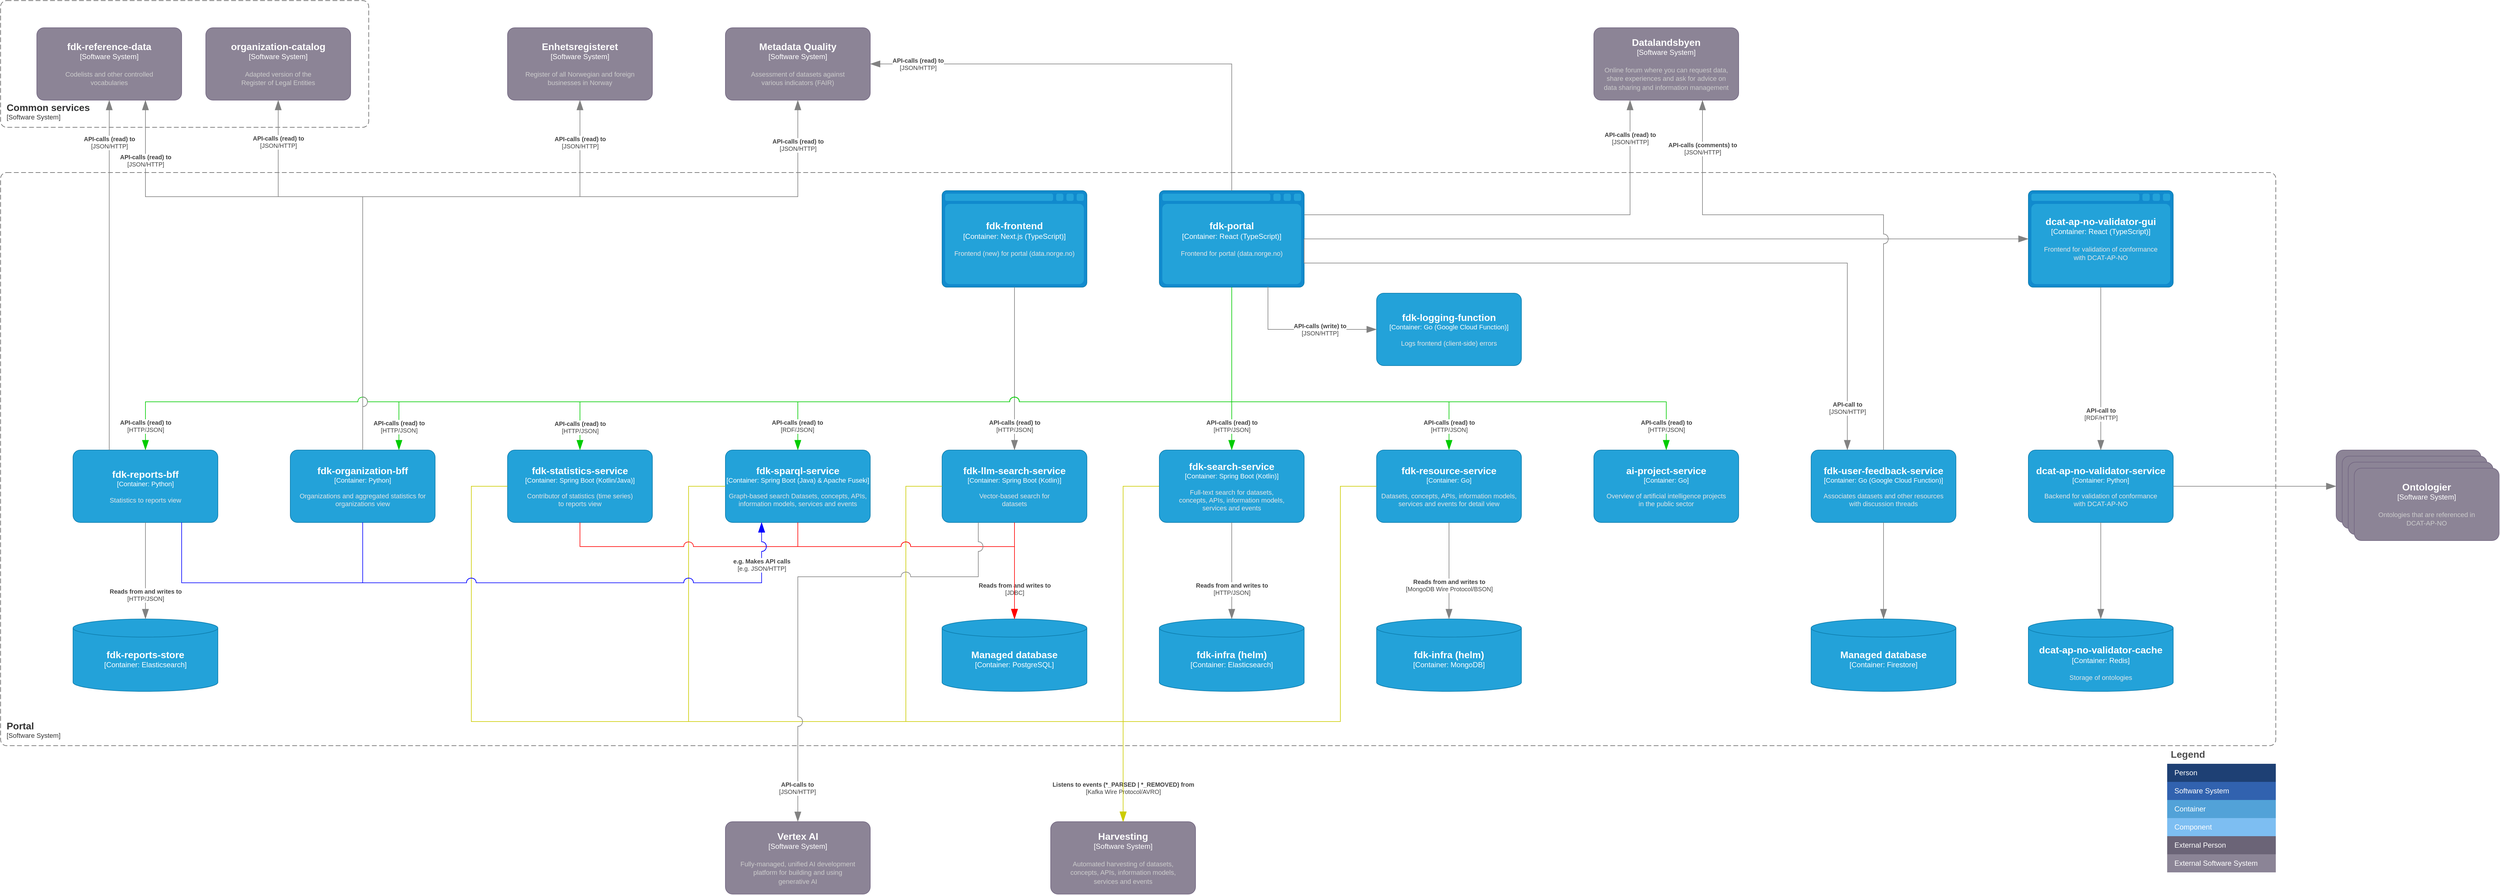 <mxfile version="25.0.2">
  <diagram name="Page-1" id="CHSYY_IPw7a2U_cXjG4j">
    <mxGraphModel dx="2309" dy="3160" grid="1" gridSize="10" guides="1" tooltips="1" connect="1" arrows="1" fold="1" page="1" pageScale="1" pageWidth="827" pageHeight="1169" math="0" shadow="0">
      <root>
        <mxCell id="0" />
        <mxCell id="1" parent="0" />
        <object placeholders="1" c4Name="Portal" c4Type="SystemScopeBoundary" c4Application="Software System" label="&lt;font style=&quot;font-size: 16px&quot;&gt;&lt;b&gt;&lt;div style=&quot;text-align: left&quot;&gt;%c4Name%&lt;/div&gt;&lt;/b&gt;&lt;/font&gt;&lt;div style=&quot;text-align: left&quot;&gt;[%c4Application%]&lt;/div&gt;" id="zUsKD4K7rriTjfUqck5X-15">
          <mxCell style="rounded=1;fontSize=11;whiteSpace=wrap;html=1;dashed=1;arcSize=20;fillColor=none;strokeColor=#666666;fontColor=#333333;labelBackgroundColor=none;align=left;verticalAlign=bottom;labelBorderColor=none;spacingTop=0;spacing=10;dashPattern=8 4;metaEdit=1;rotatable=0;perimeter=rectanglePerimeter;noLabel=0;labelPadding=0;allowArrows=0;connectable=0;expand=0;recursiveResize=0;editable=1;pointerEvents=0;absoluteArcSize=1;points=[[0.25,0,0],[0.5,0,0],[0.75,0,0],[1,0.25,0],[1,0.5,0],[1,0.75,0],[0.75,1,0],[0.5,1,0],[0.25,1,0],[0,0.75,0],[0,0.5,0],[0,0.25,0]];" parent="1" vertex="1">
            <mxGeometry x="-200" y="-1720" width="3770" height="950" as="geometry" />
          </mxCell>
        </object>
        <object placeholders="1" c4Name="fdk-resource-service" c4Type="Container" c4Technology="Go" c4Description="Datasets, concepts, APIs, information models, &#xa;services and events for detail view" label="&lt;font style=&quot;font-size: 16px&quot;&gt;&lt;b&gt;%c4Name%&lt;/b&gt;&lt;/font&gt;&lt;div&gt;[%c4Type%: %c4Technology%]&lt;/div&gt;&lt;br&gt;&lt;div&gt;&lt;font style=&quot;font-size: 11px&quot;&gt;&lt;font color=&quot;#E6E6E6&quot;&gt;%c4Description%&lt;/font&gt;&lt;/div&gt;" link="https://github.com/Informasjonsforvaltning/fdk-resource-service" id="XxImVjkveBySnBUIPTH4-15">
          <mxCell style="rounded=1;whiteSpace=wrap;html=1;fontSize=11;labelBackgroundColor=none;fillColor=#23A2D9;fontColor=#ffffff;align=center;arcSize=10;strokeColor=#0E7DAD;metaEdit=1;resizable=0;points=[[0.25,0,0],[0.5,0,0],[0.75,0,0],[1,0.25,0],[1,0.5,0],[1,0.75,0],[0.75,1,0],[0.5,1,0],[0.25,1,0],[0,0.75,0],[0,0.5,0],[0,0.25,0]];" parent="1" vertex="1">
            <mxGeometry x="2080" y="-1260" width="240" height="120" as="geometry" />
          </mxCell>
        </object>
        <object placeholders="1" c4Name="fdk-infra (helm)" c4Type="Container" c4Technology="MongoDB" c4Description="" label="&lt;font style=&quot;font-size: 16px&quot;&gt;&lt;b&gt;%c4Name%&lt;/b&gt;&lt;/font&gt;&lt;div&gt;[%c4Type%:&amp;nbsp;%c4Technology%]&lt;/div&gt;&lt;br&gt;&lt;div&gt;&lt;font style=&quot;font-size: 11px&quot;&gt;&lt;font color=&quot;#E6E6E6&quot;&gt;%c4Description%&lt;/font&gt;&lt;/div&gt;" link="https://github.com/Informasjonsforvaltning/fdk-infra" id="XxImVjkveBySnBUIPTH4-16">
          <mxCell style="shape=cylinder3;size=15;whiteSpace=wrap;html=1;boundedLbl=1;rounded=0;labelBackgroundColor=none;fillColor=#23A2D9;fontSize=12;fontColor=#ffffff;align=center;strokeColor=#0E7DAD;metaEdit=1;points=[[0.5,0,0],[1,0.25,0],[1,0.5,0],[1,0.75,0],[0.5,1,0],[0,0.75,0],[0,0.5,0],[0,0.25,0]];resizable=0;" parent="1" vertex="1">
            <mxGeometry x="2080" y="-980" width="240" height="120" as="geometry" />
          </mxCell>
        </object>
        <object placeholders="1" c4Type="Relationship" c4Technology="MongoDB Wire Protocol/BSON" c4Description="Reads from and writes to" label="&lt;div style=&quot;text-align: left&quot;&gt;&lt;div style=&quot;text-align: center&quot;&gt;&lt;b&gt;%c4Description%&lt;/b&gt;&lt;/div&gt;&lt;div style=&quot;text-align: center&quot;&gt;[%c4Technology%]&lt;/div&gt;&lt;/div&gt;" id="XxImVjkveBySnBUIPTH4-17">
          <mxCell style="endArrow=blockThin;html=1;fontSize=10;fontColor=#404040;strokeWidth=1;endFill=1;strokeColor=#828282;elbow=vertical;metaEdit=1;endSize=14;startSize=14;jumpStyle=arc;jumpSize=16;rounded=0;edgeStyle=orthogonalEdgeStyle;entryX=0.5;entryY=0;entryDx=0;entryDy=0;entryPerimeter=0;exitX=0.5;exitY=1;exitDx=0;exitDy=0;exitPerimeter=0;" parent="1" source="XxImVjkveBySnBUIPTH4-15" target="XxImVjkveBySnBUIPTH4-16" edge="1">
            <mxGeometry x="0.294" width="240" relative="1" as="geometry">
              <mxPoint x="2530" y="-1020" as="sourcePoint" />
              <mxPoint x="2390" y="-1010" as="targetPoint" />
              <Array as="points" />
              <mxPoint as="offset" />
            </mxGeometry>
          </mxCell>
        </object>
        <object placeholders="1" c4Type="Relationship" c4Technology="Kafka Wire Protocol/AVRO" c4Description="Listens to events (*_PARSED | *_REMOVED) from" label="&lt;div style=&quot;text-align: left&quot;&gt;&lt;div style=&quot;text-align: center&quot;&gt;&lt;b&gt;%c4Description%&lt;/b&gt;&lt;/div&gt;&lt;div style=&quot;text-align: center&quot;&gt;[%c4Technology%]&lt;/div&gt;&lt;/div&gt;" id="XxImVjkveBySnBUIPTH4-18">
          <mxCell style="endArrow=blockThin;html=1;fontSize=10;fontColor=#404040;strokeWidth=1;endFill=1;strokeColor=#CCCC00;elbow=vertical;metaEdit=1;endSize=14;startSize=14;jumpStyle=arc;jumpSize=16;rounded=0;edgeStyle=orthogonalEdgeStyle;exitX=0;exitY=0.5;exitDx=0;exitDy=0;exitPerimeter=0;entryX=0.5;entryY=0;entryDx=0;entryDy=0;entryPerimeter=0;" parent="1" source="p7JK2u9Tp6FGzR-S2-2a-5" target="sZRFwcGclXvXQx350i3U-1" edge="1">
            <mxGeometry x="0.818" width="240" relative="1" as="geometry">
              <mxPoint x="2170" y="-1430" as="sourcePoint" />
              <mxPoint x="1720" y="-630" as="targetPoint" />
              <mxPoint as="offset" />
              <Array as="points">
                <mxPoint x="1660" y="-1200" />
              </Array>
            </mxGeometry>
          </mxCell>
        </object>
        <mxCell id="sKIDaCxN8NEGVrxB4AtM-1" value="Legend" style="shape=table;startSize=30;container=1;collapsible=0;childLayout=tableLayout;fontSize=16;align=left;verticalAlign=top;fillColor=none;strokeColor=none;fontColor=#4D4D4D;fontStyle=1;spacingLeft=6;spacing=0;resizable=0;" parent="1" vertex="1">
          <mxGeometry x="3390" y="-770" width="180" height="210" as="geometry" />
        </mxCell>
        <mxCell id="sKIDaCxN8NEGVrxB4AtM-2" value="" style="shape=tableRow;horizontal=0;startSize=0;swimlaneHead=0;swimlaneBody=0;strokeColor=inherit;top=0;left=0;bottom=0;right=0;collapsible=0;dropTarget=0;fillColor=none;points=[[0,0.5],[1,0.5]];portConstraint=eastwest;fontSize=12;" parent="sKIDaCxN8NEGVrxB4AtM-1" vertex="1">
          <mxGeometry y="30" width="180" height="30" as="geometry" />
        </mxCell>
        <mxCell id="sKIDaCxN8NEGVrxB4AtM-3" value="Person" style="shape=partialRectangle;html=1;whiteSpace=wrap;connectable=0;strokeColor=inherit;overflow=hidden;fillColor=#1E4074;top=0;left=0;bottom=0;right=0;pointerEvents=1;fontSize=12;align=left;fontColor=#FFFFFF;gradientColor=none;spacingLeft=10;spacingRight=4;" parent="sKIDaCxN8NEGVrxB4AtM-2" vertex="1">
          <mxGeometry width="180" height="30" as="geometry">
            <mxRectangle width="180" height="30" as="alternateBounds" />
          </mxGeometry>
        </mxCell>
        <mxCell id="sKIDaCxN8NEGVrxB4AtM-4" value="" style="shape=tableRow;horizontal=0;startSize=0;swimlaneHead=0;swimlaneBody=0;strokeColor=inherit;top=0;left=0;bottom=0;right=0;collapsible=0;dropTarget=0;fillColor=none;points=[[0,0.5],[1,0.5]];portConstraint=eastwest;fontSize=12;" parent="sKIDaCxN8NEGVrxB4AtM-1" vertex="1">
          <mxGeometry y="60" width="180" height="30" as="geometry" />
        </mxCell>
        <mxCell id="sKIDaCxN8NEGVrxB4AtM-5" value="Software System" style="shape=partialRectangle;html=1;whiteSpace=wrap;connectable=0;strokeColor=inherit;overflow=hidden;fillColor=#3162AF;top=0;left=0;bottom=0;right=0;pointerEvents=1;fontSize=12;align=left;fontColor=#FFFFFF;gradientColor=none;spacingLeft=10;spacingRight=4;" parent="sKIDaCxN8NEGVrxB4AtM-4" vertex="1">
          <mxGeometry width="180" height="30" as="geometry">
            <mxRectangle width="180" height="30" as="alternateBounds" />
          </mxGeometry>
        </mxCell>
        <mxCell id="sKIDaCxN8NEGVrxB4AtM-6" value="" style="shape=tableRow;horizontal=0;startSize=0;swimlaneHead=0;swimlaneBody=0;strokeColor=inherit;top=0;left=0;bottom=0;right=0;collapsible=0;dropTarget=0;fillColor=none;points=[[0,0.5],[1,0.5]];portConstraint=eastwest;fontSize=12;" parent="sKIDaCxN8NEGVrxB4AtM-1" vertex="1">
          <mxGeometry y="90" width="180" height="30" as="geometry" />
        </mxCell>
        <mxCell id="sKIDaCxN8NEGVrxB4AtM-7" value="Container" style="shape=partialRectangle;html=1;whiteSpace=wrap;connectable=0;strokeColor=inherit;overflow=hidden;fillColor=#52a2d8;top=0;left=0;bottom=0;right=0;pointerEvents=1;fontSize=12;align=left;fontColor=#FFFFFF;gradientColor=none;spacingLeft=10;spacingRight=4;" parent="sKIDaCxN8NEGVrxB4AtM-6" vertex="1">
          <mxGeometry width="180" height="30" as="geometry">
            <mxRectangle width="180" height="30" as="alternateBounds" />
          </mxGeometry>
        </mxCell>
        <mxCell id="sKIDaCxN8NEGVrxB4AtM-8" value="" style="shape=tableRow;horizontal=0;startSize=0;swimlaneHead=0;swimlaneBody=0;strokeColor=inherit;top=0;left=0;bottom=0;right=0;collapsible=0;dropTarget=0;fillColor=none;points=[[0,0.5],[1,0.5]];portConstraint=eastwest;fontSize=12;" parent="sKIDaCxN8NEGVrxB4AtM-1" vertex="1">
          <mxGeometry y="120" width="180" height="30" as="geometry" />
        </mxCell>
        <mxCell id="sKIDaCxN8NEGVrxB4AtM-9" value="Component" style="shape=partialRectangle;html=1;whiteSpace=wrap;connectable=0;strokeColor=inherit;overflow=hidden;fillColor=#7dbef2;top=0;left=0;bottom=0;right=0;pointerEvents=1;fontSize=12;align=left;fontColor=#FFFFFF;gradientColor=none;spacingLeft=10;spacingRight=4;" parent="sKIDaCxN8NEGVrxB4AtM-8" vertex="1">
          <mxGeometry width="180" height="30" as="geometry">
            <mxRectangle width="180" height="30" as="alternateBounds" />
          </mxGeometry>
        </mxCell>
        <mxCell id="sKIDaCxN8NEGVrxB4AtM-10" value="" style="shape=tableRow;horizontal=0;startSize=0;swimlaneHead=0;swimlaneBody=0;strokeColor=inherit;top=0;left=0;bottom=0;right=0;collapsible=0;dropTarget=0;fillColor=none;points=[[0,0.5],[1,0.5]];portConstraint=eastwest;fontSize=12;" parent="sKIDaCxN8NEGVrxB4AtM-1" vertex="1">
          <mxGeometry y="150" width="180" height="30" as="geometry" />
        </mxCell>
        <mxCell id="sKIDaCxN8NEGVrxB4AtM-11" value="External Person" style="shape=partialRectangle;html=1;whiteSpace=wrap;connectable=0;strokeColor=inherit;overflow=hidden;fillColor=#6b6477;top=0;left=0;bottom=0;right=0;pointerEvents=1;fontSize=12;align=left;fontColor=#FFFFFF;gradientColor=none;spacingLeft=10;spacingRight=4;" parent="sKIDaCxN8NEGVrxB4AtM-10" vertex="1">
          <mxGeometry width="180" height="30" as="geometry">
            <mxRectangle width="180" height="30" as="alternateBounds" />
          </mxGeometry>
        </mxCell>
        <mxCell id="sKIDaCxN8NEGVrxB4AtM-12" value="" style="shape=tableRow;horizontal=0;startSize=0;swimlaneHead=0;swimlaneBody=0;strokeColor=inherit;top=0;left=0;bottom=0;right=0;collapsible=0;dropTarget=0;fillColor=none;points=[[0,0.5],[1,0.5]];portConstraint=eastwest;fontSize=12;" parent="sKIDaCxN8NEGVrxB4AtM-1" vertex="1">
          <mxGeometry y="180" width="180" height="30" as="geometry" />
        </mxCell>
        <mxCell id="sKIDaCxN8NEGVrxB4AtM-13" value="External Software System" style="shape=partialRectangle;html=1;whiteSpace=wrap;connectable=0;strokeColor=inherit;overflow=hidden;fillColor=#8b8496;top=0;left=0;bottom=0;right=0;pointerEvents=1;fontSize=12;align=left;fontColor=#FFFFFF;gradientColor=none;spacingLeft=10;spacingRight=4;" parent="sKIDaCxN8NEGVrxB4AtM-12" vertex="1">
          <mxGeometry width="180" height="30" as="geometry">
            <mxRectangle width="180" height="30" as="alternateBounds" />
          </mxGeometry>
        </mxCell>
        <object placeholders="1" c4Name="fdk-llm-search-service" c4Type="Container" c4Technology="Spring Boot (Kotlin)" c4Description="Vector-based search for &#xa;datasets" label="&lt;font style=&quot;font-size: 16px&quot;&gt;&lt;b&gt;%c4Name%&lt;/b&gt;&lt;/font&gt;&lt;div&gt;[%c4Type%: %c4Technology%]&lt;/div&gt;&lt;br&gt;&lt;div&gt;&lt;font style=&quot;font-size: 11px&quot;&gt;&lt;font color=&quot;#E6E6E6&quot;&gt;%c4Description%&lt;/font&gt;&lt;/div&gt;" link="https://github.com/Informasjonsforvaltning/fdk-llm-search-service" id="p7JK2u9Tp6FGzR-S2-2a-1">
          <mxCell style="rounded=1;whiteSpace=wrap;html=1;fontSize=11;labelBackgroundColor=none;fillColor=#23A2D9;fontColor=#ffffff;align=center;arcSize=10;strokeColor=#0E7DAD;metaEdit=1;resizable=0;points=[[0.25,0,0],[0.5,0,0],[0.75,0,0],[1,0.25,0],[1,0.5,0],[1,0.75,0],[0.75,1,0],[0.5,1,0],[0.25,1,0],[0,0.75,0],[0,0.5,0],[0,0.25,0]];" parent="1" vertex="1">
            <mxGeometry x="1360" y="-1260" width="240" height="120" as="geometry" />
          </mxCell>
        </object>
        <object placeholders="1" c4Name="Managed database" c4Type="Container" c4Technology="PostgreSQL" c4Description="" label="&lt;font style=&quot;font-size: 16px&quot;&gt;&lt;b&gt;%c4Name%&lt;/b&gt;&lt;/font&gt;&lt;div&gt;[%c4Type%:&amp;nbsp;%c4Technology%]&lt;/div&gt;&lt;br&gt;&lt;div&gt;&lt;font style=&quot;font-size: 11px&quot;&gt;&lt;font color=&quot;#E6E6E6&quot;&gt;%c4Description%&lt;/font&gt;&lt;/div&gt;" id="p7JK2u9Tp6FGzR-S2-2a-3">
          <mxCell style="shape=cylinder3;size=15;whiteSpace=wrap;html=1;boundedLbl=1;rounded=0;labelBackgroundColor=none;fillColor=#23A2D9;fontSize=12;fontColor=#ffffff;align=center;strokeColor=#0E7DAD;metaEdit=1;points=[[0.5,0,0],[1,0.25,0],[1,0.5,0],[1,0.75,0],[0.5,1,0],[0,0.75,0],[0,0.5,0],[0,0.25,0]];resizable=0;" parent="1" vertex="1">
            <mxGeometry x="1360" y="-980" width="240" height="120" as="geometry" />
          </mxCell>
        </object>
        <object placeholders="1" c4Name="fdk-search-service" c4Type="Container" c4Technology="Spring Boot (Kotlin)" c4Description="Full-text search for datasets,&#xa;concepts, APIs, information models, &#xa;services and events" label="&lt;font style=&quot;font-size: 16px&quot;&gt;&lt;b&gt;%c4Name%&lt;/b&gt;&lt;/font&gt;&lt;div&gt;[%c4Type%: %c4Technology%]&lt;/div&gt;&lt;br&gt;&lt;div&gt;&lt;font style=&quot;font-size: 11px&quot;&gt;&lt;font color=&quot;#E6E6E6&quot;&gt;%c4Description%&lt;/font&gt;&lt;/div&gt;" link="https://github.com/Informasjonsforvaltning/fdk-search-service" id="p7JK2u9Tp6FGzR-S2-2a-5">
          <mxCell style="rounded=1;whiteSpace=wrap;html=1;fontSize=11;labelBackgroundColor=none;fillColor=#23A2D9;fontColor=#ffffff;align=center;arcSize=10;strokeColor=#0E7DAD;metaEdit=1;resizable=0;points=[[0.25,0,0],[0.5,0,0],[0.75,0,0],[1,0.25,0],[1,0.5,0],[1,0.75,0],[0.75,1,0],[0.5,1,0],[0.25,1,0],[0,0.75,0],[0,0.5,0],[0,0.25,0]];" parent="1" vertex="1">
            <mxGeometry x="1720" y="-1260" width="240" height="120" as="geometry" />
          </mxCell>
        </object>
        <object placeholders="1" c4Name="fdk-infra (helm)" c4Type="Container" c4Technology="Elasticsearch" c4Description="" label="&lt;font style=&quot;font-size: 16px&quot;&gt;&lt;b&gt;%c4Name%&lt;/b&gt;&lt;/font&gt;&lt;div&gt;[%c4Type%:&amp;nbsp;%c4Technology%]&lt;/div&gt;&lt;br&gt;&lt;div&gt;&lt;font style=&quot;font-size: 11px&quot;&gt;&lt;font color=&quot;#E6E6E6&quot;&gt;%c4Description%&lt;/font&gt;&lt;/div&gt;" link="https://github.com/Informasjonsforvaltning/fdk-infra" id="p7JK2u9Tp6FGzR-S2-2a-6">
          <mxCell style="shape=cylinder3;size=15;whiteSpace=wrap;html=1;boundedLbl=1;rounded=0;labelBackgroundColor=none;fillColor=#23A2D9;fontSize=12;fontColor=#ffffff;align=center;strokeColor=#0E7DAD;metaEdit=1;points=[[0.5,0,0],[1,0.25,0],[1,0.5,0],[1,0.75,0],[0.5,1,0],[0,0.75,0],[0,0.5,0],[0,0.25,0]];resizable=0;" parent="1" vertex="1">
            <mxGeometry x="1720" y="-980" width="240" height="120" as="geometry" />
          </mxCell>
        </object>
        <object placeholders="1" c4Type="Relationship" c4Technology="JDBC" c4Description="Reads from and writes to" label="&lt;div style=&quot;text-align: left&quot;&gt;&lt;div style=&quot;text-align: center&quot;&gt;&lt;b&gt;%c4Description%&lt;/b&gt;&lt;/div&gt;&lt;div style=&quot;text-align: center&quot;&gt;[%c4Technology%]&lt;/div&gt;&lt;/div&gt;" id="nW2NECH-qGp-yP3_x7-t-1">
          <mxCell style="endArrow=blockThin;html=1;fontSize=10;fontColor=#404040;strokeWidth=1;endFill=1;strokeColor=#FF0000;elbow=vertical;metaEdit=1;endSize=14;startSize=14;jumpStyle=arc;jumpSize=16;rounded=0;edgeStyle=orthogonalEdgeStyle;exitX=0.5;exitY=1;exitDx=0;exitDy=0;exitPerimeter=0;entryX=0.5;entryY=0;entryDx=0;entryDy=0;entryPerimeter=0;" parent="1" source="p7JK2u9Tp6FGzR-S2-2a-1" target="p7JK2u9Tp6FGzR-S2-2a-3" edge="1">
            <mxGeometry x="0.375" width="240" relative="1" as="geometry">
              <mxPoint x="1790" y="-1300" as="sourcePoint" />
              <mxPoint x="2030" y="-1300" as="targetPoint" />
              <Array as="points">
                <mxPoint x="1480" y="-1100" />
                <mxPoint x="1480" y="-1100" />
              </Array>
              <mxPoint as="offset" />
            </mxGeometry>
          </mxCell>
        </object>
        <object placeholders="1" c4Type="Relationship" c4Technology="HTTP/JSON" c4Description="Reads from and writes to" label="&lt;div style=&quot;text-align: left&quot;&gt;&lt;div style=&quot;text-align: center&quot;&gt;&lt;b&gt;%c4Description%&lt;/b&gt;&lt;/div&gt;&lt;div style=&quot;text-align: center&quot;&gt;[%c4Technology%]&lt;/div&gt;&lt;/div&gt;" id="nW2NECH-qGp-yP3_x7-t-2">
          <mxCell style="endArrow=blockThin;html=1;fontSize=10;fontColor=#404040;strokeWidth=1;endFill=1;strokeColor=#828282;elbow=vertical;metaEdit=1;endSize=14;startSize=14;jumpStyle=arc;jumpSize=16;rounded=0;edgeStyle=orthogonalEdgeStyle;exitX=0.5;exitY=1;exitDx=0;exitDy=0;exitPerimeter=0;entryX=0.5;entryY=0;entryDx=0;entryDy=0;entryPerimeter=0;" parent="1" source="p7JK2u9Tp6FGzR-S2-2a-5" target="p7JK2u9Tp6FGzR-S2-2a-6" edge="1">
            <mxGeometry x="0.375" width="240" relative="1" as="geometry">
              <mxPoint x="2380" y="-1293" as="sourcePoint" />
              <mxPoint x="2170" y="-1863" as="targetPoint" />
              <Array as="points">
                <mxPoint x="1840" y="-1070" />
                <mxPoint x="1840" y="-1070" />
              </Array>
              <mxPoint as="offset" />
            </mxGeometry>
          </mxCell>
        </object>
        <object placeholders="1" c4Name="fdk-sparql-service" c4Type="Container" c4Technology="Spring Boot (Java) &amp; Apache Fuseki" c4Description="Graph-based search Datasets, concepts, APIs, information models, services and events" label="&lt;font style=&quot;font-size: 16px&quot;&gt;&lt;b&gt;%c4Name%&lt;/b&gt;&lt;/font&gt;&lt;div&gt;[%c4Type%: %c4Technology%]&lt;/div&gt;&lt;br&gt;&lt;div&gt;&lt;font style=&quot;font-size: 11px&quot;&gt;&lt;font color=&quot;#E6E6E6&quot;&gt;%c4Description%&lt;/font&gt;&lt;/div&gt;" link="https://github.com/Informasjonsforvaltning/fdk-sparql-service" id="nW2NECH-qGp-yP3_x7-t-4">
          <mxCell style="rounded=1;whiteSpace=wrap;html=1;fontSize=11;labelBackgroundColor=none;fillColor=#23A2D9;fontColor=#ffffff;align=center;arcSize=10;strokeColor=#0E7DAD;metaEdit=1;resizable=0;points=[[0.25,0,0],[0.5,0,0],[0.75,0,0],[1,0.25,0],[1,0.5,0],[1,0.75,0],[0.75,1,0],[0.5,1,0],[0.25,1,0],[0,0.75,0],[0,0.5,0],[0,0.25,0]];" parent="1" vertex="1">
            <mxGeometry x="1001" y="-1260" width="240" height="120" as="geometry" />
          </mxCell>
        </object>
        <object placeholders="1" c4Type="Relationship" id="nW2NECH-qGp-yP3_x7-t-5">
          <mxCell style="endArrow=blockThin;html=1;fontSize=10;fontColor=#404040;strokeWidth=1;endFill=1;strokeColor=#CCCC00;elbow=vertical;metaEdit=1;endSize=14;startSize=14;jumpStyle=arc;jumpSize=16;rounded=0;edgeStyle=orthogonalEdgeStyle;entryX=0.5;entryY=0;entryDx=0;entryDy=0;entryPerimeter=0;exitX=0;exitY=0.5;exitDx=0;exitDy=0;exitPerimeter=0;" parent="1" source="XxImVjkveBySnBUIPTH4-15" target="sZRFwcGclXvXQx350i3U-1" edge="1">
            <mxGeometry width="240" relative="1" as="geometry">
              <mxPoint x="1910" y="-1250" as="sourcePoint" />
              <mxPoint x="1720" y="-630" as="targetPoint" />
              <Array as="points">
                <mxPoint x="2020" y="-1200" />
                <mxPoint x="2020" y="-810" />
                <mxPoint x="1660" y="-810" />
              </Array>
            </mxGeometry>
          </mxCell>
        </object>
        <object placeholders="1" c4Type="Relationship" id="nW2NECH-qGp-yP3_x7-t-6">
          <mxCell style="endArrow=blockThin;html=1;fontSize=10;fontColor=#404040;strokeWidth=1;endFill=1;strokeColor=#CCCC00;elbow=vertical;metaEdit=1;endSize=14;startSize=14;jumpStyle=arc;jumpSize=16;rounded=0;edgeStyle=orthogonalEdgeStyle;exitX=0;exitY=0.5;exitDx=0;exitDy=0;exitPerimeter=0;entryX=0.5;entryY=0;entryDx=0;entryDy=0;entryPerimeter=0;" parent="1" source="p7JK2u9Tp6FGzR-S2-2a-1" target="sZRFwcGclXvXQx350i3U-1" edge="1">
            <mxGeometry width="240" relative="1" as="geometry">
              <mxPoint x="1910" y="-1250" as="sourcePoint" />
              <mxPoint x="1720" y="-630" as="targetPoint" />
              <Array as="points">
                <mxPoint x="1300" y="-1200" />
                <mxPoint x="1300" y="-810" />
                <mxPoint x="1660" y="-810" />
              </Array>
            </mxGeometry>
          </mxCell>
        </object>
        <object placeholders="1" c4Type="Relationship" id="nW2NECH-qGp-yP3_x7-t-7">
          <mxCell style="endArrow=blockThin;html=1;fontSize=10;fontColor=#404040;strokeWidth=1;endFill=1;strokeColor=#CCCC00;elbow=vertical;metaEdit=1;endSize=14;startSize=14;jumpStyle=arc;jumpSize=16;rounded=0;edgeStyle=orthogonalEdgeStyle;exitX=0;exitY=0.5;exitDx=0;exitDy=0;exitPerimeter=0;entryX=0.5;entryY=0;entryDx=0;entryDy=0;entryPerimeter=0;" parent="1" source="nW2NECH-qGp-yP3_x7-t-4" target="sZRFwcGclXvXQx350i3U-1" edge="1">
            <mxGeometry width="240" relative="1" as="geometry">
              <mxPoint x="1570" y="-1310" as="sourcePoint" />
              <mxPoint x="1720" y="-630" as="targetPoint" />
              <Array as="points">
                <mxPoint x="940" y="-1200" />
                <mxPoint x="940" y="-810" />
                <mxPoint x="1660" y="-810" />
              </Array>
            </mxGeometry>
          </mxCell>
        </object>
        <object placeholders="1" c4Type="Relationship" id="nW2NECH-qGp-yP3_x7-t-9">
          <mxCell style="endArrow=blockThin;html=1;fontSize=10;fontColor=#404040;strokeWidth=1;endFill=1;strokeColor=#FF0000;elbow=vertical;metaEdit=1;endSize=14;startSize=14;jumpStyle=arc;jumpSize=16;rounded=0;edgeStyle=orthogonalEdgeStyle;exitX=0.5;exitY=1;exitDx=0;exitDy=0;exitPerimeter=0;entryX=0.5;entryY=0;entryDx=0;entryDy=0;entryPerimeter=0;" parent="1" source="nW2NECH-qGp-yP3_x7-t-4" target="p7JK2u9Tp6FGzR-S2-2a-3" edge="1">
            <mxGeometry width="240" relative="1" as="geometry">
              <mxPoint x="1640" y="-910" as="sourcePoint" />
              <mxPoint x="1880" y="-910" as="targetPoint" />
              <Array as="points">
                <mxPoint x="1121" y="-1100" />
                <mxPoint x="1480" y="-1100" />
              </Array>
            </mxGeometry>
          </mxCell>
        </object>
        <object placeholders="1" c4Name="fdk-portal" c4Type="Container" c4Technology="React (TypeScript)" c4Description="Frontend for portal (data.norge.no)" label="&lt;font style=&quot;font-size: 16px&quot;&gt;&lt;b&gt;%c4Name%&lt;/b&gt;&lt;/font&gt;&lt;div&gt;[%c4Type%:&amp;nbsp;%c4Technology%]&lt;/div&gt;&lt;br&gt;&lt;div&gt;&lt;font style=&quot;font-size: 11px&quot;&gt;&lt;font color=&quot;#E6E6E6&quot;&gt;%c4Description%&lt;/font&gt;&lt;/div&gt;" link="https://github.com/Informasjonsforvaltning/fdk-portal" id="nW2NECH-qGp-yP3_x7-t-11">
          <mxCell style="shape=mxgraph.c4.webBrowserContainer2;whiteSpace=wrap;html=1;boundedLbl=1;rounded=0;labelBackgroundColor=none;strokeColor=#118ACD;fillColor=#23A2D9;strokeColor=#118ACD;strokeColor2=#0E7DAD;fontSize=12;fontColor=#ffffff;align=center;metaEdit=1;points=[[0.5,0,0],[1,0.25,0],[1,0.5,0],[1,0.75,0],[0.5,1,0],[0,0.75,0],[0,0.5,0],[0,0.25,0]];resizable=0;" parent="1" vertex="1">
            <mxGeometry x="1720" y="-1690" width="240" height="160" as="geometry" />
          </mxCell>
        </object>
        <object placeholders="1" c4Name="fdk-frontend" c4Type="Container" c4Technology="Next.js (TypeScript)" c4Description="Frontend (new) for portal (data.norge.no)" label="&lt;font style=&quot;font-size: 16px&quot;&gt;&lt;b&gt;%c4Name%&lt;/b&gt;&lt;/font&gt;&lt;div&gt;[%c4Type%:&amp;nbsp;%c4Technology%]&lt;/div&gt;&lt;br&gt;&lt;div&gt;&lt;font style=&quot;font-size: 11px&quot;&gt;&lt;font color=&quot;#E6E6E6&quot;&gt;%c4Description%&lt;/font&gt;&lt;/div&gt;" link="https://github.com/Informasjonsforvaltning/fdk-frontend" id="nW2NECH-qGp-yP3_x7-t-12">
          <mxCell style="shape=mxgraph.c4.webBrowserContainer2;whiteSpace=wrap;html=1;boundedLbl=1;rounded=0;labelBackgroundColor=none;strokeColor=#118ACD;fillColor=#23A2D9;strokeColor=#118ACD;strokeColor2=#0E7DAD;fontSize=12;fontColor=#ffffff;align=center;metaEdit=1;points=[[0.5,0,0],[1,0.25,0],[1,0.5,0],[1,0.75,0],[0.5,1,0],[0,0.75,0],[0,0.5,0],[0,0.25,0]];resizable=0;" parent="1" vertex="1">
            <mxGeometry x="1360" y="-1690" width="240" height="160" as="geometry" />
          </mxCell>
        </object>
        <object placeholders="1" c4Name="fdk-statistics-service" c4Type="Container" c4Technology="Spring Boot (Kotlin/Java)" c4Description="Contributor of statistics (time series) &#xa;to reports view" label="&lt;font style=&quot;font-size: 16px&quot;&gt;&lt;b&gt;%c4Name%&lt;/b&gt;&lt;/font&gt;&lt;div&gt;[%c4Type%: %c4Technology%]&lt;/div&gt;&lt;br&gt;&lt;div&gt;&lt;font style=&quot;font-size: 11px&quot;&gt;&lt;font color=&quot;#E6E6E6&quot;&gt;%c4Description%&lt;/font&gt;&lt;/div&gt;" link="https://github.com/Informasjonsforvaltning/fdk-statistics-service" id="nW2NECH-qGp-yP3_x7-t-14">
          <mxCell style="rounded=1;whiteSpace=wrap;html=1;fontSize=11;labelBackgroundColor=none;fillColor=#23A2D9;fontColor=#ffffff;align=center;arcSize=10;strokeColor=#0E7DAD;metaEdit=1;resizable=0;points=[[0.25,0,0],[0.5,0,0],[0.75,0,0],[1,0.25,0],[1,0.5,0],[1,0.75,0],[0.75,1,0],[0.5,1,0],[0.25,1,0],[0,0.75,0],[0,0.5,0],[0,0.25,0]];" parent="1" vertex="1">
            <mxGeometry x="640" y="-1260" width="240" height="120" as="geometry" />
          </mxCell>
        </object>
        <object placeholders="1" c4Type="Relationship" id="nW2NECH-qGp-yP3_x7-t-15">
          <mxCell style="endArrow=blockThin;html=1;fontSize=10;fontColor=#404040;strokeWidth=1;endFill=1;strokeColor=#FF0000;elbow=vertical;metaEdit=1;endSize=14;startSize=14;jumpStyle=arc;jumpSize=16;rounded=0;edgeStyle=orthogonalEdgeStyle;exitX=0.5;exitY=1;exitDx=0;exitDy=0;exitPerimeter=0;entryX=0.5;entryY=0;entryDx=0;entryDy=0;entryPerimeter=0;" parent="1" source="nW2NECH-qGp-yP3_x7-t-14" target="p7JK2u9Tp6FGzR-S2-2a-3" edge="1">
            <mxGeometry width="240" relative="1" as="geometry">
              <mxPoint x="880" y="-1130" as="sourcePoint" />
              <mxPoint x="1300" y="-970" as="targetPoint" />
              <Array as="points">
                <mxPoint x="760" y="-1100" />
                <mxPoint x="1480" y="-1100" />
              </Array>
            </mxGeometry>
          </mxCell>
        </object>
        <object placeholders="1" c4Name="ai-project-service" c4Type="Container" c4Technology="Go" c4Description="Overview of artificial intelligence projects &#xa;in the public sector " label="&lt;font style=&quot;font-size: 16px&quot;&gt;&lt;b&gt;%c4Name%&lt;/b&gt;&lt;/font&gt;&lt;div&gt;[%c4Type%: %c4Technology%]&lt;/div&gt;&lt;br&gt;&lt;div&gt;&lt;font style=&quot;font-size: 11px&quot;&gt;&lt;font color=&quot;#E6E6E6&quot;&gt;%c4Description%&lt;/font&gt;&lt;/div&gt;" link="https://github.com/Informasjonsforvaltning/ai-project-service" id="nW2NECH-qGp-yP3_x7-t-16">
          <mxCell style="rounded=1;whiteSpace=wrap;html=1;fontSize=11;labelBackgroundColor=none;fillColor=#23A2D9;fontColor=#ffffff;align=center;arcSize=10;strokeColor=#0E7DAD;metaEdit=1;resizable=0;points=[[0.25,0,0],[0.5,0,0],[0.75,0,0],[1,0.25,0],[1,0.5,0],[1,0.75,0],[0.75,1,0],[0.5,1,0],[0.25,1,0],[0,0.75,0],[0,0.5,0],[0,0.25,0]];" parent="1" vertex="1">
            <mxGeometry x="2440" y="-1260" width="240" height="120" as="geometry" />
          </mxCell>
        </object>
        <object placeholders="1" c4Name="Metadata Quality" c4Type="Software System" c4Description="Assessment of datasets against &#xa;various indicators (FAIR) " label="&lt;font style=&quot;font-size: 16px&quot;&gt;&lt;b&gt;%c4Name%&lt;/b&gt;&lt;/font&gt;&lt;div&gt;[%c4Type%]&lt;/div&gt;&lt;br&gt;&lt;div&gt;&lt;font style=&quot;font-size: 11px&quot;&gt;&lt;font color=&quot;#cccccc&quot;&gt;%c4Description%&lt;/font&gt;&lt;/div&gt;" id="_vyxTcZw6GyeY8RxzNZZ-1">
          <mxCell style="rounded=1;whiteSpace=wrap;html=1;labelBackgroundColor=none;fillColor=#8C8496;fontColor=#ffffff;align=center;arcSize=10;strokeColor=#736782;metaEdit=1;resizable=0;points=[[0.25,0,0],[0.5,0,0],[0.75,0,0],[1,0.25,0],[1,0.5,0],[1,0.75,0],[0.75,1,0],[0.5,1,0],[0.25,1,0],[0,0.75,0],[0,0.5,0],[0,0.25,0]];" parent="1" vertex="1">
            <mxGeometry x="1001" y="-1960" width="240" height="120" as="geometry" />
          </mxCell>
        </object>
        <object placeholders="1" c4Type="Relationship" c4Technology="HTTP/JSON" c4Description="API-calls (read) to" label="&lt;div style=&quot;text-align: left&quot;&gt;&lt;div style=&quot;text-align: center&quot;&gt;&lt;b&gt;%c4Description%&lt;/b&gt;&lt;/div&gt;&lt;div style=&quot;text-align: center&quot;&gt;[%c4Technology%]&lt;/div&gt;&lt;/div&gt;" id="u2mvewKN4Tb6ZUrqV5FW-1">
          <mxCell style="endArrow=blockThin;html=1;fontSize=10;fontColor=#404040;strokeWidth=1;endFill=1;strokeColor=#828282;elbow=vertical;metaEdit=1;endSize=14;startSize=14;jumpStyle=arc;jumpSize=16;rounded=0;edgeStyle=orthogonalEdgeStyle;exitX=0.5;exitY=1;exitDx=0;exitDy=0;exitPerimeter=0;entryX=0.5;entryY=0;entryDx=0;entryDy=0;entryPerimeter=0;" parent="1" source="nW2NECH-qGp-yP3_x7-t-12" target="p7JK2u9Tp6FGzR-S2-2a-1" edge="1">
            <mxGeometry x="0.704" width="240" relative="1" as="geometry">
              <mxPoint x="1720" y="-1130" as="sourcePoint" />
              <mxPoint x="1720" y="-970" as="targetPoint" />
              <Array as="points">
                <mxPoint x="1480" y="-1420" />
                <mxPoint x="1480" y="-1420" />
              </Array>
              <mxPoint as="offset" />
            </mxGeometry>
          </mxCell>
        </object>
        <object placeholders="1" c4Type="Relationship" c4Technology="HTTP/JSON" c4Description="API-calls (read) to" label="&lt;div style=&quot;text-align: left&quot;&gt;&lt;div style=&quot;text-align: center&quot;&gt;&lt;b&gt;%c4Description%&lt;/b&gt;&lt;/div&gt;&lt;div style=&quot;text-align: center&quot;&gt;[%c4Technology%]&lt;/div&gt;&lt;/div&gt;" id="u2mvewKN4Tb6ZUrqV5FW-2">
          <mxCell style="endArrow=blockThin;html=1;fontSize=10;fontColor=#404040;strokeWidth=1;endFill=1;strokeColor=#00CC00;elbow=vertical;metaEdit=1;endSize=14;startSize=14;jumpStyle=arc;jumpSize=16;rounded=0;edgeStyle=orthogonalEdgeStyle;exitX=0.5;exitY=1;exitDx=0;exitDy=0;exitPerimeter=0;entryX=0.5;entryY=0;entryDx=0;entryDy=0;entryPerimeter=0;" parent="1" source="nW2NECH-qGp-yP3_x7-t-11" target="p7JK2u9Tp6FGzR-S2-2a-5" edge="1">
            <mxGeometry x="0.704" width="240" relative="1" as="geometry">
              <mxPoint x="1300" y="-1520" as="sourcePoint" />
              <mxPoint x="1300" y="-1250" as="targetPoint" />
              <Array as="points">
                <mxPoint x="1840" y="-1420" />
                <mxPoint x="1840" y="-1420" />
              </Array>
              <mxPoint as="offset" />
            </mxGeometry>
          </mxCell>
        </object>
        <object placeholders="1" c4Type="Relationship" id="u2mvewKN4Tb6ZUrqV5FW-9">
          <mxCell style="endArrow=blockThin;html=1;fontSize=10;fontColor=#404040;strokeWidth=1;endFill=1;strokeColor=#CCCC00;elbow=vertical;metaEdit=1;endSize=14;startSize=14;jumpStyle=arc;jumpSize=16;rounded=0;edgeStyle=orthogonalEdgeStyle;exitX=0;exitY=0.5;exitDx=0;exitDy=0;exitPerimeter=0;entryX=0.5;entryY=0;entryDx=0;entryDy=0;entryPerimeter=0;" parent="1" source="nW2NECH-qGp-yP3_x7-t-14" target="sZRFwcGclXvXQx350i3U-1" edge="1">
            <mxGeometry width="240" relative="1" as="geometry">
              <mxPoint x="810" y="-1190" as="sourcePoint" />
              <mxPoint x="1940" y="-720" as="targetPoint" />
              <Array as="points">
                <mxPoint x="580" y="-1200" />
                <mxPoint x="580" y="-810" />
                <mxPoint x="1660" y="-810" />
              </Array>
            </mxGeometry>
          </mxCell>
        </object>
        <object placeholders="1" c4Name="Harvesting" c4Type="Software System" c4Description="Automated harvesting of datasets, &#xa;concepts, APIs, information models, &#xa;services and events" label="&lt;font style=&quot;font-size: 16px&quot;&gt;&lt;b&gt;%c4Name%&lt;/b&gt;&lt;/font&gt;&lt;div&gt;[%c4Type%]&lt;/div&gt;&lt;br&gt;&lt;div&gt;&lt;font style=&quot;font-size: 11px&quot;&gt;&lt;font color=&quot;#cccccc&quot;&gt;%c4Description%&lt;/font&gt;&lt;/div&gt;" id="sZRFwcGclXvXQx350i3U-1">
          <mxCell style="rounded=1;whiteSpace=wrap;html=1;labelBackgroundColor=none;fillColor=#8C8496;fontColor=#ffffff;align=center;arcSize=10;strokeColor=#736782;metaEdit=1;resizable=0;points=[[0.25,0,0],[0.5,0,0],[0.75,0,0],[1,0.25,0],[1,0.5,0],[1,0.75,0],[0.75,1,0],[0.5,1,0],[0.25,1,0],[0,0.75,0],[0,0.5,0],[0,0.25,0]];" parent="1" vertex="1">
            <mxGeometry x="1540" y="-644" width="240" height="120" as="geometry" />
          </mxCell>
        </object>
        <object placeholders="1" c4Name="fdk-organization-bff" c4Type="Container" c4Technology="Python" c4Description="Organizations and aggregated statistics for &#xa;organizations view" label="&lt;font style=&quot;font-size: 16px&quot;&gt;&lt;b&gt;%c4Name%&lt;/b&gt;&lt;/font&gt;&lt;div&gt;[%c4Type%: %c4Technology%]&lt;/div&gt;&lt;br&gt;&lt;div&gt;&lt;font style=&quot;font-size: 11px&quot;&gt;&lt;font color=&quot;#E6E6E6&quot;&gt;%c4Description%&lt;/font&gt;&lt;/div&gt;" link="https://github.com/Informasjonsforvaltning/fdk-organization-bff" id="sZRFwcGclXvXQx350i3U-2">
          <mxCell style="rounded=1;whiteSpace=wrap;html=1;fontSize=11;labelBackgroundColor=none;fillColor=#23A2D9;fontColor=#ffffff;align=center;arcSize=10;strokeColor=#0E7DAD;metaEdit=1;resizable=0;points=[[0.25,0,0],[0.5,0,0],[0.75,0,0],[1,0.25,0],[1,0.5,0],[1,0.75,0],[0.75,1,0],[0.5,1,0],[0.25,1,0],[0,0.75,0],[0,0.5,0],[0,0.25,0]];" parent="1" vertex="1">
            <mxGeometry x="280" y="-1260" width="240" height="120" as="geometry" />
          </mxCell>
        </object>
        <object placeholders="1" c4Name="Enhetsregisteret" c4Type="Software System" c4Description="Register of all Norwegian and foreign &#xa;businesses in Norway" label="&lt;font style=&quot;font-size: 16px&quot;&gt;&lt;b&gt;%c4Name%&lt;/b&gt;&lt;/font&gt;&lt;div&gt;[%c4Type%]&lt;/div&gt;&lt;br&gt;&lt;div&gt;&lt;font style=&quot;font-size: 11px&quot;&gt;&lt;font color=&quot;#cccccc&quot;&gt;%c4Description%&lt;/font&gt;&lt;/div&gt;" id="sZRFwcGclXvXQx350i3U-3">
          <mxCell style="rounded=1;whiteSpace=wrap;html=1;labelBackgroundColor=none;fillColor=#8C8496;fontColor=#ffffff;align=center;arcSize=10;strokeColor=#736782;metaEdit=1;resizable=0;points=[[0.25,0,0],[0.5,0,0],[0.75,0,0],[1,0.25,0],[1,0.5,0],[1,0.75,0],[0.75,1,0],[0.5,1,0],[0.25,1,0],[0,0.75,0],[0,0.5,0],[0,0.25,0]];" parent="1" vertex="1">
            <mxGeometry x="640" y="-1960" width="240" height="120" as="geometry" />
          </mxCell>
        </object>
        <object placeholders="1" c4Name="fdk-reports-bff" c4Type="Container" c4Technology="Python" c4Description="Statistics to reports view" label="&lt;font style=&quot;font-size: 16px&quot;&gt;&lt;b&gt;%c4Name%&lt;/b&gt;&lt;/font&gt;&lt;div&gt;[%c4Type%: %c4Technology%]&lt;/div&gt;&lt;br&gt;&lt;div&gt;&lt;font style=&quot;font-size: 11px&quot;&gt;&lt;font color=&quot;#E6E6E6&quot;&gt;%c4Description%&lt;/font&gt;&lt;/div&gt;" link="https://github.com/Informasjonsforvaltning/fdk-reports-bff" id="sZRFwcGclXvXQx350i3U-7">
          <mxCell style="rounded=1;whiteSpace=wrap;html=1;fontSize=11;labelBackgroundColor=none;fillColor=#23A2D9;fontColor=#ffffff;align=center;arcSize=10;strokeColor=#0E7DAD;metaEdit=1;resizable=0;points=[[0.25,0,0],[0.5,0,0],[0.75,0,0],[1,0.25,0],[1,0.5,0],[1,0.75,0],[0.75,1,0],[0.5,1,0],[0.25,1,0],[0,0.75,0],[0,0.5,0],[0,0.25,0]];" parent="1" vertex="1">
            <mxGeometry x="-80" y="-1260" width="240" height="120" as="geometry" />
          </mxCell>
        </object>
        <object placeholders="1" c4Type="Relationship" id="sZRFwcGclXvXQx350i3U-8">
          <mxCell style="endArrow=blockThin;html=1;fontSize=10;fontColor=#404040;strokeWidth=1;endFill=1;strokeColor=#0000FF;elbow=vertical;metaEdit=1;endSize=14;startSize=14;jumpStyle=arc;jumpSize=16;rounded=0;edgeStyle=orthogonalEdgeStyle;exitX=0.75;exitY=1;exitDx=0;exitDy=0;exitPerimeter=0;entryX=0.25;entryY=1;entryDx=0;entryDy=0;entryPerimeter=0;" parent="1" source="sZRFwcGclXvXQx350i3U-7" target="nW2NECH-qGp-yP3_x7-t-4" edge="1">
            <mxGeometry width="240" relative="1" as="geometry">
              <mxPoint x="790" y="-1310" as="sourcePoint" />
              <mxPoint x="1030" y="-1310" as="targetPoint" />
              <Array as="points">
                <mxPoint x="100" y="-1040" />
                <mxPoint x="1061" y="-1040" />
              </Array>
            </mxGeometry>
          </mxCell>
        </object>
        <object placeholders="1" c4Name="fdk-reports-store" c4Type="Container" c4Technology="Elasticsearch" c4Description="" label="&lt;font style=&quot;font-size: 16px&quot;&gt;&lt;b&gt;%c4Name%&lt;/b&gt;&lt;/font&gt;&lt;div&gt;[%c4Type%:&amp;nbsp;%c4Technology%]&lt;/div&gt;&lt;br&gt;&lt;div&gt;&lt;font style=&quot;font-size: 11px&quot;&gt;&lt;font color=&quot;#E6E6E6&quot;&gt;%c4Description%&lt;/font&gt;&lt;/div&gt;" link="https://github.com/Informasjonsforvaltning/fdk-reports-store" id="sZRFwcGclXvXQx350i3U-9">
          <mxCell style="shape=cylinder3;size=15;whiteSpace=wrap;html=1;boundedLbl=1;rounded=0;labelBackgroundColor=none;fillColor=#23A2D9;fontSize=12;fontColor=#ffffff;align=center;strokeColor=#0E7DAD;metaEdit=1;points=[[0.5,0,0],[1,0.25,0],[1,0.5,0],[1,0.75,0],[0.5,1,0],[0,0.75,0],[0,0.5,0],[0,0.25,0]];resizable=0;" parent="1" vertex="1">
            <mxGeometry x="-80" y="-980" width="240" height="120" as="geometry" />
          </mxCell>
        </object>
        <object placeholders="1" c4Name="dcat-ap-no-validator-gui" c4Type="Container" c4Technology="React (TypeScript)" c4Description="Frontend for validation of conformance &#xa;with DCAT-AP-NO" label="&lt;font style=&quot;font-size: 16px&quot;&gt;&lt;b&gt;%c4Name%&lt;/b&gt;&lt;/font&gt;&lt;div&gt;[%c4Type%:&amp;nbsp;%c4Technology%]&lt;/div&gt;&lt;br&gt;&lt;div&gt;&lt;font style=&quot;font-size: 11px&quot;&gt;&lt;font color=&quot;#E6E6E6&quot;&gt;%c4Description%&lt;/font&gt;&lt;/div&gt;" link="https://github.com/Informasjonsforvaltning/dcat-ap-no-validator-gui" id="sZRFwcGclXvXQx350i3U-11">
          <mxCell style="shape=mxgraph.c4.webBrowserContainer2;whiteSpace=wrap;html=1;boundedLbl=1;rounded=0;labelBackgroundColor=none;strokeColor=#118ACD;fillColor=#23A2D9;strokeColor=#118ACD;strokeColor2=#0E7DAD;fontSize=12;fontColor=#ffffff;align=center;metaEdit=1;points=[[0.5,0,0],[1,0.25,0],[1,0.5,0],[1,0.75,0],[0.5,1,0],[0,0.75,0],[0,0.5,0],[0,0.25,0]];resizable=0;" parent="1" vertex="1">
            <mxGeometry x="3160" y="-1690" width="240" height="160" as="geometry" />
          </mxCell>
        </object>
        <object placeholders="1" c4Name="dcat-ap-no-validator-service" c4Type="Container" c4Technology="Python" c4Description="Backend for validation of conformance&#xa;with DCAT-AP-NO" label="&lt;font style=&quot;font-size: 16px&quot;&gt;&lt;b&gt;%c4Name%&lt;/b&gt;&lt;/font&gt;&lt;div&gt;[%c4Type%: %c4Technology%]&lt;/div&gt;&lt;br&gt;&lt;div&gt;&lt;font style=&quot;font-size: 11px&quot;&gt;&lt;font color=&quot;#E6E6E6&quot;&gt;%c4Description%&lt;/font&gt;&lt;/div&gt;" link="https://github.com/Informasjonsforvaltning/dcat-ap-no-validator-service" id="sZRFwcGclXvXQx350i3U-12">
          <mxCell style="rounded=1;whiteSpace=wrap;html=1;fontSize=11;labelBackgroundColor=none;fillColor=#23A2D9;fontColor=#ffffff;align=center;arcSize=10;strokeColor=#0E7DAD;metaEdit=1;resizable=0;points=[[0.25,0,0],[0.5,0,0],[0.75,0,0],[1,0.25,0],[1,0.5,0],[1,0.75,0],[0.75,1,0],[0.5,1,0],[0.25,1,0],[0,0.75,0],[0,0.5,0],[0,0.25,0]];" parent="1" vertex="1">
            <mxGeometry x="3160" y="-1260" width="240" height="120" as="geometry" />
          </mxCell>
        </object>
        <object placeholders="1" c4Type="Relationship" id="sZRFwcGclXvXQx350i3U-14">
          <mxCell style="endArrow=blockThin;html=1;fontSize=10;fontColor=#404040;strokeWidth=1;endFill=1;strokeColor=#828282;elbow=vertical;metaEdit=1;endSize=14;startSize=14;jumpStyle=arc;jumpSize=16;rounded=0;edgeStyle=orthogonalEdgeStyle;entryX=0;entryY=0.5;entryDx=0;entryDy=0;entryPerimeter=0;exitX=1;exitY=0.5;exitDx=0;exitDy=0;exitPerimeter=0;" parent="1" source="nW2NECH-qGp-yP3_x7-t-11" target="sZRFwcGclXvXQx350i3U-11" edge="1">
            <mxGeometry width="240" relative="1" as="geometry">
              <mxPoint x="3060" y="-980" as="sourcePoint" />
              <mxPoint x="1980" y="-1310" as="targetPoint" />
              <Array as="points">
                <mxPoint x="2740" y="-1610" />
                <mxPoint x="2740" y="-1610" />
              </Array>
            </mxGeometry>
          </mxCell>
        </object>
        <object placeholders="1" c4Type="Relationship" c4Technology="RDF/HTTP" c4Description="API-call to" label="&lt;div style=&quot;text-align: left&quot;&gt;&lt;div style=&quot;text-align: center&quot;&gt;&lt;b&gt;%c4Description%&lt;/b&gt;&lt;/div&gt;&lt;div style=&quot;text-align: center&quot;&gt;[%c4Technology%]&lt;/div&gt;&lt;/div&gt;" id="sZRFwcGclXvXQx350i3U-16">
          <mxCell style="endArrow=blockThin;html=1;fontSize=10;fontColor=#404040;strokeWidth=1;endFill=1;strokeColor=#828282;elbow=vertical;metaEdit=1;endSize=14;startSize=14;jumpStyle=arc;jumpSize=16;rounded=0;edgeStyle=orthogonalEdgeStyle;entryX=0.5;entryY=0;entryDx=0;entryDy=0;entryPerimeter=0;exitX=0.5;exitY=1;exitDx=0;exitDy=0;exitPerimeter=0;" parent="1" source="sZRFwcGclXvXQx350i3U-11" target="sZRFwcGclXvXQx350i3U-12" edge="1">
            <mxGeometry x="0.556" width="240" relative="1" as="geometry">
              <mxPoint x="1230" y="-1310" as="sourcePoint" />
              <mxPoint x="1470" y="-1310" as="targetPoint" />
              <mxPoint as="offset" />
            </mxGeometry>
          </mxCell>
        </object>
        <object placeholders="1" c4Name="organization-catalog" c4Type="Software System" c4Description="Adapted version of the &#xa;Register of Legal Entities " label="&lt;font style=&quot;font-size: 16px&quot;&gt;&lt;b&gt;%c4Name%&lt;/b&gt;&lt;/font&gt;&lt;div&gt;[%c4Type%]&lt;/div&gt;&lt;br&gt;&lt;div&gt;&lt;font style=&quot;font-size: 11px&quot;&gt;&lt;font color=&quot;#cccccc&quot;&gt;%c4Description%&lt;/font&gt;&lt;/div&gt;" link="https://github.com/Informasjonsforvaltning/organization-catalog" id="Cawn2kNyVnf3an0gYZ2X-1">
          <mxCell style="rounded=1;whiteSpace=wrap;html=1;labelBackgroundColor=none;fillColor=#8C8496;fontColor=#ffffff;align=center;arcSize=10;strokeColor=#736782;metaEdit=1;resizable=0;points=[[0.25,0,0],[0.5,0,0],[0.75,0,0],[1,0.25,0],[1,0.5,0],[1,0.75,0],[0.75,1,0],[0.5,1,0],[0.25,1,0],[0,0.75,0],[0,0.5,0],[0,0.25,0]];" parent="1" vertex="1">
            <mxGeometry x="140" y="-1960" width="240" height="120" as="geometry" />
          </mxCell>
        </object>
        <object placeholders="1" c4Name="fdk-reference-data" c4Type="Software System" c4Description="Codelists and other controlled&#xa;vocabularies" label="&lt;font style=&quot;font-size: 16px&quot;&gt;&lt;b&gt;%c4Name%&lt;/b&gt;&lt;/font&gt;&lt;div&gt;[%c4Type%]&lt;/div&gt;&lt;br&gt;&lt;div&gt;&lt;font style=&quot;font-size: 11px&quot;&gt;&lt;font color=&quot;#cccccc&quot;&gt;%c4Description%&lt;/font&gt;&lt;/div&gt;" link="https://github.com/Informasjonsforvaltning/fdk-reference-data" id="Cawn2kNyVnf3an0gYZ2X-2">
          <mxCell style="rounded=1;whiteSpace=wrap;html=1;labelBackgroundColor=none;fillColor=#8C8496;fontColor=#ffffff;align=center;arcSize=10;strokeColor=#736782;metaEdit=1;resizable=0;points=[[0.25,0,0],[0.5,0,0],[0.75,0,0],[1,0.25,0],[1,0.5,0],[1,0.75,0],[0.75,1,0],[0.5,1,0],[0.25,1,0],[0,0.75,0],[0,0.5,0],[0,0.25,0]];" parent="1" vertex="1">
            <mxGeometry x="-140" y="-1960" width="240" height="120" as="geometry" />
          </mxCell>
        </object>
        <object placeholders="1" c4Name="Common services" c4Type="SystemScopeBoundary" c4Application="Software System" label="&lt;font style=&quot;font-size: 16px&quot;&gt;&lt;b&gt;&lt;div style=&quot;text-align: left&quot;&gt;%c4Name%&lt;/div&gt;&lt;/b&gt;&lt;/font&gt;&lt;div style=&quot;text-align: left&quot;&gt;[%c4Application%]&lt;/div&gt;" id="Cawn2kNyVnf3an0gYZ2X-3">
          <mxCell style="rounded=1;fontSize=11;whiteSpace=wrap;html=1;dashed=1;arcSize=20;fillColor=none;strokeColor=#666666;fontColor=#333333;labelBackgroundColor=none;align=left;verticalAlign=bottom;labelBorderColor=none;spacingTop=0;spacing=10;dashPattern=8 4;metaEdit=1;rotatable=0;perimeter=rectanglePerimeter;noLabel=0;labelPadding=0;allowArrows=0;connectable=0;expand=0;recursiveResize=0;editable=1;pointerEvents=0;absoluteArcSize=1;points=[[0.25,0,0],[0.5,0,0],[0.75,0,0],[1,0.25,0],[1,0.5,0],[1,0.75,0],[0.75,1,0],[0.5,1,0],[0.25,1,0],[0,0.75,0],[0,0.5,0],[0,0.25,0]];" parent="1" vertex="1">
            <mxGeometry x="-200" y="-2005" width="610" height="210" as="geometry" />
          </mxCell>
        </object>
        <object placeholders="1" c4Name="Vertex AI" c4Type="Software System" c4Description="Fully-managed, unified AI development &#xa;platform for building and using &#xa;generative AI" label="&lt;font style=&quot;font-size: 16px&quot;&gt;&lt;b&gt;%c4Name%&lt;/b&gt;&lt;/font&gt;&lt;div&gt;[%c4Type%]&lt;/div&gt;&lt;br&gt;&lt;div&gt;&lt;font style=&quot;font-size: 11px&quot;&gt;&lt;font color=&quot;#cccccc&quot;&gt;%c4Description%&lt;/font&gt;&lt;/div&gt;" id="Cawn2kNyVnf3an0gYZ2X-4">
          <mxCell style="rounded=1;whiteSpace=wrap;html=1;labelBackgroundColor=none;fillColor=#8C8496;fontColor=#ffffff;align=center;arcSize=10;strokeColor=#736782;metaEdit=1;resizable=0;points=[[0.25,0,0],[0.5,0,0],[0.75,0,0],[1,0.25,0],[1,0.5,0],[1,0.75,0],[0.75,1,0],[0.5,1,0],[0.25,1,0],[0,0.75,0],[0,0.5,0],[0,0.25,0]];" parent="1" vertex="1">
            <mxGeometry x="1001" y="-644" width="240" height="120" as="geometry" />
          </mxCell>
        </object>
        <object placeholders="1" c4Name="fdk-logging-function" c4Type="Container" c4Technology="Go (Google Cloud Function)" c4Description="Logs frontend (client-side) errors" label="&lt;font style=&quot;font-size: 16px&quot;&gt;&lt;b&gt;%c4Name%&lt;/b&gt;&lt;/font&gt;&lt;div&gt;[%c4Type%: %c4Technology%]&lt;/div&gt;&lt;br&gt;&lt;div&gt;&lt;font style=&quot;font-size: 11px&quot;&gt;&lt;font color=&quot;#E6E6E6&quot;&gt;%c4Description%&lt;/font&gt;&lt;/div&gt;" link="https://github.com/Informasjonsforvaltning/fdk-logging-function" id="Cawn2kNyVnf3an0gYZ2X-5">
          <mxCell style="rounded=1;whiteSpace=wrap;html=1;fontSize=11;labelBackgroundColor=none;fillColor=#23A2D9;fontColor=#ffffff;align=center;arcSize=10;strokeColor=#0E7DAD;metaEdit=1;resizable=0;points=[[0.25,0,0],[0.5,0,0],[0.75,0,0],[1,0.25,0],[1,0.5,0],[1,0.75,0],[0.75,1,0],[0.5,1,0],[0.25,1,0],[0,0.75,0],[0,0.5,0],[0,0.25,0]];" parent="1" vertex="1">
            <mxGeometry x="2080" y="-1520" width="240" height="120" as="geometry" />
          </mxCell>
        </object>
        <object placeholders="1" c4Type="Relationship" c4Technology="JSON/HTTP" c4Description="API-calls (write) to" label="&lt;div style=&quot;text-align: left&quot;&gt;&lt;div style=&quot;text-align: center&quot;&gt;&lt;b&gt;%c4Description%&lt;/b&gt;&lt;/div&gt;&lt;div style=&quot;text-align: center&quot;&gt;[%c4Technology%]&lt;/div&gt;&lt;/div&gt;" id="Cawn2kNyVnf3an0gYZ2X-7">
          <mxCell style="endArrow=blockThin;html=1;fontSize=10;fontColor=#404040;strokeWidth=1;endFill=1;strokeColor=#828282;elbow=vertical;metaEdit=1;endSize=14;startSize=14;jumpStyle=arc;jumpSize=16;rounded=0;edgeStyle=orthogonalEdgeStyle;exitX=0.75;exitY=0.994;exitDx=0;exitDy=0;exitPerimeter=0;entryX=0;entryY=0.5;entryDx=0;entryDy=0;entryPerimeter=0;" parent="1" source="nW2NECH-qGp-yP3_x7-t-11" target="Cawn2kNyVnf3an0gYZ2X-5" edge="1">
            <mxGeometry x="0.253" width="240" relative="1" as="geometry">
              <mxPoint x="2420" y="-1510" as="sourcePoint" />
              <mxPoint x="2660" y="-1510" as="targetPoint" />
              <mxPoint as="offset" />
            </mxGeometry>
          </mxCell>
        </object>
        <object placeholders="1" c4Name="fdk-user-feedback-service" c4Type="Container" c4Technology="Go (Google Cloud Function)" c4Description="Associates datasets and other resources&#xa;with discussion threads" label="&lt;font style=&quot;font-size: 16px&quot;&gt;&lt;b&gt;%c4Name%&lt;/b&gt;&lt;/font&gt;&lt;div&gt;[%c4Type%: %c4Technology%]&lt;/div&gt;&lt;br&gt;&lt;div&gt;&lt;font style=&quot;font-size: 11px&quot;&gt;&lt;font color=&quot;#E6E6E6&quot;&gt;%c4Description%&lt;/font&gt;&lt;/div&gt;" link="https://github.com/Informasjonsforvaltning/fdk-user-feedback-service" id="Cawn2kNyVnf3an0gYZ2X-8">
          <mxCell style="rounded=1;whiteSpace=wrap;html=1;fontSize=11;labelBackgroundColor=none;fillColor=#23A2D9;fontColor=#ffffff;align=center;arcSize=10;strokeColor=#0E7DAD;metaEdit=1;resizable=0;points=[[0.25,0,0],[0.5,0,0],[0.75,0,0],[1,0.25,0],[1,0.5,0],[1,0.75,0],[0.75,1,0],[0.5,1,0],[0.25,1,0],[0,0.75,0],[0,0.5,0],[0,0.25,0]];" parent="1" vertex="1">
            <mxGeometry x="2800" y="-1260" width="240" height="120" as="geometry" />
          </mxCell>
        </object>
        <object placeholders="1" c4Type="Relationship" c4Technology="JSON/HTTP" c4Description="API-call to" label="&lt;div style=&quot;text-align: left&quot;&gt;&lt;div style=&quot;text-align: center&quot;&gt;&lt;b&gt;%c4Description%&lt;/b&gt;&lt;/div&gt;&lt;div style=&quot;text-align: center&quot;&gt;[%c4Technology%]&lt;/div&gt;&lt;/div&gt;" id="Cawn2kNyVnf3an0gYZ2X-9">
          <mxCell style="endArrow=blockThin;html=1;fontSize=10;fontColor=#404040;strokeWidth=1;endFill=1;strokeColor=#828282;elbow=vertical;metaEdit=1;endSize=14;startSize=14;jumpStyle=arc;jumpSize=16;rounded=0;edgeStyle=orthogonalEdgeStyle;exitX=1;exitY=0.5;exitDx=0;exitDy=0;exitPerimeter=0;entryX=0.25;entryY=0;entryDx=0;entryDy=0;entryPerimeter=0;" parent="1" source="nW2NECH-qGp-yP3_x7-t-11" target="Cawn2kNyVnf3an0gYZ2X-8" edge="1">
            <mxGeometry x="0.888" width="240" relative="1" as="geometry">
              <mxPoint x="1970" y="-1640" as="sourcePoint" />
              <mxPoint x="2300" y="-1683" as="targetPoint" />
              <Array as="points">
                <mxPoint x="1960" y="-1570" />
                <mxPoint x="2860" y="-1570" />
              </Array>
              <mxPoint as="offset" />
            </mxGeometry>
          </mxCell>
        </object>
        <object placeholders="1" c4Name="Datalandsbyen" c4Type="Software System" c4Description="Online forum where you can request data, &#xa;share experiences and ask for advice on&#xa;data sharing and information management" label="&lt;font style=&quot;font-size: 16px&quot;&gt;&lt;b&gt;%c4Name%&lt;/b&gt;&lt;/font&gt;&lt;div&gt;[%c4Type%]&lt;/div&gt;&lt;br&gt;&lt;div&gt;&lt;font style=&quot;font-size: 11px&quot;&gt;&lt;font color=&quot;#cccccc&quot;&gt;%c4Description%&lt;/font&gt;&lt;/div&gt;" id="Cawn2kNyVnf3an0gYZ2X-10">
          <mxCell style="rounded=1;whiteSpace=wrap;html=1;labelBackgroundColor=none;fillColor=#8C8496;fontColor=#ffffff;align=center;arcSize=10;strokeColor=#736782;metaEdit=1;resizable=0;points=[[0.25,0,0],[0.5,0,0],[0.75,0,0],[1,0.25,0],[1,0.5,0],[1,0.75,0],[0.75,1,0],[0.5,1,0],[0.25,1,0],[0,0.75,0],[0,0.5,0],[0,0.25,0]];" parent="1" vertex="1">
            <mxGeometry x="2440" y="-1960" width="240" height="120" as="geometry" />
          </mxCell>
        </object>
        <object placeholders="1" c4Type="Relationship" c4Technology="JSON/HTTP" c4Description="API-calls (comments) to" label="&lt;div style=&quot;text-align: left&quot;&gt;&lt;div style=&quot;text-align: center&quot;&gt;&lt;b&gt;%c4Description%&lt;/b&gt;&lt;/div&gt;&lt;div style=&quot;text-align: center&quot;&gt;[%c4Technology%]&lt;/div&gt;&lt;/div&gt;" id="Cawn2kNyVnf3an0gYZ2X-11">
          <mxCell style="endArrow=blockThin;html=1;fontSize=10;fontColor=#404040;strokeWidth=1;endFill=1;strokeColor=#828282;elbow=vertical;metaEdit=1;endSize=14;startSize=14;jumpStyle=arc;jumpSize=16;rounded=0;edgeStyle=orthogonalEdgeStyle;exitX=0.5;exitY=0;exitDx=0;exitDy=0;exitPerimeter=0;entryX=0.75;entryY=1;entryDx=0;entryDy=0;entryPerimeter=0;" parent="1" source="Cawn2kNyVnf3an0gYZ2X-8" target="Cawn2kNyVnf3an0gYZ2X-10" edge="1">
            <mxGeometry x="0.818" width="240" relative="1" as="geometry">
              <mxPoint x="2950" y="-2000" as="sourcePoint" />
              <mxPoint x="2680" y="-1830" as="targetPoint" />
              <Array as="points">
                <mxPoint x="2920" y="-1650" />
                <mxPoint x="2620" y="-1650" />
              </Array>
              <mxPoint as="offset" />
            </mxGeometry>
          </mxCell>
        </object>
        <object placeholders="1" c4Type="Relationship" c4Technology="JSON/HTTP" c4Description="API-calls (read) to" label="&lt;div style=&quot;text-align: left&quot;&gt;&lt;div style=&quot;text-align: center&quot;&gt;&lt;b&gt;%c4Description%&lt;/b&gt;&lt;/div&gt;&lt;div style=&quot;text-align: center&quot;&gt;[%c4Technology%]&lt;/div&gt;&lt;/div&gt;" id="Cawn2kNyVnf3an0gYZ2X-12">
          <mxCell style="endArrow=blockThin;html=1;fontSize=10;fontColor=#404040;strokeWidth=1;endFill=1;strokeColor=#828282;elbow=vertical;metaEdit=1;endSize=14;startSize=14;jumpStyle=arc;jumpSize=16;rounded=0;edgeStyle=orthogonalEdgeStyle;exitX=1;exitY=0.25;exitDx=0;exitDy=0;exitPerimeter=0;entryX=0.25;entryY=1;entryDx=0;entryDy=0;entryPerimeter=0;" parent="1" source="nW2NECH-qGp-yP3_x7-t-11" target="Cawn2kNyVnf3an0gYZ2X-10" edge="1">
            <mxGeometry x="0.829" width="240" relative="1" as="geometry">
              <mxPoint x="2940" y="-1910" as="sourcePoint" />
              <mxPoint x="3260" y="-2060" as="targetPoint" />
              <Array as="points">
                <mxPoint x="2500" y="-1650" />
              </Array>
              <mxPoint as="offset" />
            </mxGeometry>
          </mxCell>
        </object>
        <object placeholders="1" c4Type="Relationship" id="JD_T6liRuoJoYPQngSfh-4">
          <mxCell style="endArrow=blockThin;html=1;fontSize=10;fontColor=#404040;strokeWidth=1;endFill=1;strokeColor=#828282;elbow=vertical;metaEdit=1;endSize=14;startSize=14;jumpStyle=arc;jumpSize=16;rounded=0;edgeStyle=orthogonalEdgeStyle;exitX=0.5;exitY=1;exitDx=0;exitDy=0;exitPerimeter=0;entryX=0.5;entryY=0;entryDx=0;entryDy=0;entryPerimeter=0;" parent="1" source="Cawn2kNyVnf3an0gYZ2X-8" target="JD_T6liRuoJoYPQngSfh-3" edge="1">
            <mxGeometry width="240" relative="1" as="geometry">
              <mxPoint x="1590" y="-1360" as="sourcePoint" />
              <mxPoint x="1830" y="-1360" as="targetPoint" />
            </mxGeometry>
          </mxCell>
        </object>
        <object placeholders="1" c4Name="dcat-ap-no-validator-cache" c4Type="Container" c4Technology="Redis" c4Description="Storage of ontologies" label="&lt;font style=&quot;font-size: 16px&quot;&gt;&lt;b&gt;%c4Name%&lt;/b&gt;&lt;/font&gt;&lt;div&gt;[%c4Type%:&amp;nbsp;%c4Technology%]&lt;/div&gt;&lt;br&gt;&lt;div&gt;&lt;font style=&quot;font-size: 11px&quot;&gt;&lt;font color=&quot;#E6E6E6&quot;&gt;%c4Description%&lt;/font&gt;&lt;/div&gt;" link="https://github.com/Informasjonsforvaltning/dcat-ap-no-validator-cache" id="JD_T6liRuoJoYPQngSfh-5">
          <mxCell style="shape=cylinder3;size=15;whiteSpace=wrap;html=1;boundedLbl=1;rounded=0;labelBackgroundColor=none;fillColor=#23A2D9;fontSize=12;fontColor=#ffffff;align=center;strokeColor=#0E7DAD;metaEdit=1;points=[[0.5,0,0],[1,0.25,0],[1,0.5,0],[1,0.75,0],[0.5,1,0],[0,0.75,0],[0,0.5,0],[0,0.25,0]];resizable=0;" parent="1" vertex="1">
            <mxGeometry x="3160" y="-980" width="240" height="120" as="geometry" />
          </mxCell>
        </object>
        <object placeholders="1" c4Type="Relationship" id="JD_T6liRuoJoYPQngSfh-6">
          <mxCell style="endArrow=blockThin;html=1;fontSize=10;fontColor=#404040;strokeWidth=1;endFill=1;strokeColor=#828282;elbow=vertical;metaEdit=1;endSize=14;startSize=14;jumpStyle=arc;jumpSize=16;rounded=0;edgeStyle=orthogonalEdgeStyle;entryX=0.5;entryY=0;entryDx=0;entryDy=0;entryPerimeter=0;exitX=0.5;exitY=1;exitDx=0;exitDy=0;exitPerimeter=0;" parent="1" source="sZRFwcGclXvXQx350i3U-12" target="JD_T6liRuoJoYPQngSfh-5" edge="1">
            <mxGeometry width="240" relative="1" as="geometry">
              <mxPoint x="1750" y="-1020" as="sourcePoint" />
              <mxPoint x="1990" y="-1020" as="targetPoint" />
              <Array as="points">
                <mxPoint x="3280" y="-1070" />
                <mxPoint x="3280" y="-1070" />
              </Array>
            </mxGeometry>
          </mxCell>
        </object>
        <object placeholders="1" c4Name="Ontologier" c4Type="Software System" c4Description="Description of external software system." label="&lt;font style=&quot;font-size: 16px&quot;&gt;&lt;b&gt;%c4Name%&lt;/b&gt;&lt;/font&gt;&lt;div&gt;[%c4Type%]&lt;/div&gt;&lt;br&gt;&lt;div&gt;&lt;font style=&quot;font-size: 11px&quot;&gt;&lt;font color=&quot;#cccccc&quot;&gt;%c4Description%&lt;/font&gt;&lt;/div&gt;" id="JD_T6liRuoJoYPQngSfh-7">
          <mxCell style="rounded=1;whiteSpace=wrap;html=1;labelBackgroundColor=none;fillColor=#8C8496;fontColor=#ffffff;align=center;arcSize=10;strokeColor=#736782;metaEdit=1;resizable=0;points=[[0.25,0,0],[0.5,0,0],[0.75,0,0],[1,0.25,0],[1,0.5,0],[1,0.75,0],[0.75,1,0],[0.5,1,0],[0.25,1,0],[0,0.75,0],[0,0.5,0],[0,0.25,0]];" parent="1" vertex="1">
            <mxGeometry x="3670" y="-1260" width="240" height="120" as="geometry" />
          </mxCell>
        </object>
        <object placeholders="1" c4Type="Relationship" id="JD_T6liRuoJoYPQngSfh-8">
          <mxCell style="endArrow=blockThin;html=1;fontSize=10;fontColor=#404040;strokeWidth=1;endFill=1;strokeColor=#828282;elbow=vertical;metaEdit=1;endSize=14;startSize=14;jumpStyle=arc;jumpSize=16;rounded=0;edgeStyle=orthogonalEdgeStyle;entryX=0;entryY=0.5;entryDx=0;entryDy=0;entryPerimeter=0;exitX=1;exitY=0.5;exitDx=0;exitDy=0;exitPerimeter=0;" parent="1" source="sZRFwcGclXvXQx350i3U-12" target="JD_T6liRuoJoYPQngSfh-7" edge="1">
            <mxGeometry width="240" relative="1" as="geometry">
              <mxPoint x="3050" y="-920" as="sourcePoint" />
              <mxPoint x="3260" y="-920" as="targetPoint" />
              <Array as="points" />
            </mxGeometry>
          </mxCell>
        </object>
        <object placeholders="1" c4Type="Relationship" c4Technology="e.g. JSON/HTTP" c4Description="e.g. Makes API calls" label="&lt;div style=&quot;text-align: left&quot;&gt;&lt;div style=&quot;text-align: center&quot;&gt;&lt;b&gt;%c4Description%&lt;/b&gt;&lt;/div&gt;&lt;div style=&quot;text-align: center&quot;&gt;[%c4Technology%]&lt;/div&gt;&lt;/div&gt;" id="JD_T6liRuoJoYPQngSfh-9">
          <mxCell style="endArrow=blockThin;html=1;fontSize=10;fontColor=#404040;strokeWidth=1;endFill=1;strokeColor=#0000FF;elbow=vertical;metaEdit=1;endSize=14;startSize=14;jumpStyle=arc;jumpSize=16;rounded=0;edgeStyle=orthogonalEdgeStyle;exitX=0.5;exitY=1;exitDx=0;exitDy=0;exitPerimeter=0;entryX=0.25;entryY=1;entryDx=0;entryDy=0;entryPerimeter=0;" parent="1" source="sZRFwcGclXvXQx350i3U-2" target="nW2NECH-qGp-yP3_x7-t-4" edge="1">
            <mxGeometry x="0.837" width="240" relative="1" as="geometry">
              <mxPoint x="660" y="-1440" as="sourcePoint" />
              <mxPoint x="900" y="-1440" as="targetPoint" />
              <Array as="points">
                <mxPoint x="400" y="-1040" />
                <mxPoint x="1061" y="-1040" />
              </Array>
              <mxPoint as="offset" />
            </mxGeometry>
          </mxCell>
        </object>
        <object placeholders="1" c4Name="Managed database" c4Type="Container" c4Technology="Firestore" c4Description="" label="&lt;font style=&quot;font-size: 16px&quot;&gt;&lt;b&gt;%c4Name%&lt;/b&gt;&lt;/font&gt;&lt;div&gt;[%c4Type%:&amp;nbsp;%c4Technology%]&lt;/div&gt;&lt;br&gt;&lt;div&gt;&lt;font style=&quot;font-size: 11px&quot;&gt;&lt;font color=&quot;#E6E6E6&quot;&gt;%c4Description%&lt;/font&gt;&lt;/div&gt;" link="https://github.com/Informasjonsforvaltning/fdk-infra" id="JD_T6liRuoJoYPQngSfh-3">
          <mxCell style="shape=cylinder3;size=15;whiteSpace=wrap;html=1;boundedLbl=1;rounded=0;labelBackgroundColor=none;fillColor=#23A2D9;fontSize=12;fontColor=#ffffff;align=center;strokeColor=#0E7DAD;metaEdit=1;points=[[0.5,0,0],[1,0.25,0],[1,0.5,0],[1,0.75,0],[0.5,1,0],[0,0.75,0],[0,0.5,0],[0,0.25,0]];resizable=0;" parent="1" vertex="1">
            <mxGeometry x="2800" y="-980" width="240" height="120" as="geometry" />
          </mxCell>
        </object>
        <object placeholders="1" c4Name="Ontologier" c4Type="Software System" c4Description="Description of external software system." label="&lt;font style=&quot;font-size: 16px&quot;&gt;&lt;b&gt;%c4Name%&lt;/b&gt;&lt;/font&gt;&lt;div&gt;[%c4Type%]&lt;/div&gt;&lt;br&gt;&lt;div&gt;&lt;font style=&quot;font-size: 11px&quot;&gt;&lt;font color=&quot;#cccccc&quot;&gt;%c4Description%&lt;/font&gt;&lt;/div&gt;" id="JD_T6liRuoJoYPQngSfh-11">
          <mxCell style="rounded=1;whiteSpace=wrap;html=1;labelBackgroundColor=none;fillColor=#8C8496;fontColor=#ffffff;align=center;arcSize=10;strokeColor=#736782;metaEdit=1;resizable=0;points=[[0.25,0,0],[0.5,0,0],[0.75,0,0],[1,0.25,0],[1,0.5,0],[1,0.75,0],[0.75,1,0],[0.5,1,0],[0.25,1,0],[0,0.75,0],[0,0.5,0],[0,0.25,0]];" parent="1" vertex="1">
            <mxGeometry x="3680" y="-1250" width="240" height="120" as="geometry" />
          </mxCell>
        </object>
        <object placeholders="1" c4Name="Ontologier" c4Type="Software System" c4Description="Description of external software system." label="&lt;font style=&quot;font-size: 16px&quot;&gt;&lt;b&gt;%c4Name%&lt;/b&gt;&lt;/font&gt;&lt;div&gt;[%c4Type%]&lt;/div&gt;&lt;br&gt;&lt;div&gt;&lt;font style=&quot;font-size: 11px&quot;&gt;&lt;font color=&quot;#cccccc&quot;&gt;%c4Description%&lt;/font&gt;&lt;/div&gt;" id="JD_T6liRuoJoYPQngSfh-12">
          <mxCell style="rounded=1;whiteSpace=wrap;html=1;labelBackgroundColor=none;fillColor=#8C8496;fontColor=#ffffff;align=center;arcSize=10;strokeColor=#736782;metaEdit=1;resizable=0;points=[[0.25,0,0],[0.5,0,0],[0.75,0,0],[1,0.25,0],[1,0.5,0],[1,0.75,0],[0.75,1,0],[0.5,1,0],[0.25,1,0],[0,0.75,0],[0,0.5,0],[0,0.25,0]];" parent="1" vertex="1">
            <mxGeometry x="3690" y="-1240" width="240" height="120" as="geometry" />
          </mxCell>
        </object>
        <object placeholders="1" c4Name="Ontologier" c4Type="Software System" c4Description="Ontologies that are referenced in&#xa;DCAT-AP-NO" label="&lt;font style=&quot;font-size: 16px&quot;&gt;&lt;b&gt;%c4Name%&lt;/b&gt;&lt;/font&gt;&lt;div&gt;[%c4Type%]&lt;/div&gt;&lt;br&gt;&lt;div&gt;&lt;font style=&quot;font-size: 11px&quot;&gt;&lt;font color=&quot;#cccccc&quot;&gt;%c4Description%&lt;/font&gt;&lt;/div&gt;" id="JD_T6liRuoJoYPQngSfh-13">
          <mxCell style="rounded=1;whiteSpace=wrap;html=1;labelBackgroundColor=none;fillColor=#8C8496;fontColor=#ffffff;align=center;arcSize=10;strokeColor=#736782;metaEdit=1;resizable=0;points=[[0.25,0,0],[0.5,0,0],[0.75,0,0],[1,0.25,0],[1,0.5,0],[1,0.75,0],[0.75,1,0],[0.5,1,0],[0.25,1,0],[0,0.75,0],[0,0.5,0],[0,0.25,0]];" parent="1" vertex="1">
            <mxGeometry x="3700" y="-1230" width="240" height="120" as="geometry" />
          </mxCell>
        </object>
        <object placeholders="1" c4Type="Relationship" c4Technology="HTTP/JSON" c4Description="API-calls (read) to" label="&lt;div style=&quot;text-align: left&quot;&gt;&lt;div style=&quot;text-align: center&quot;&gt;&lt;b&gt;%c4Description%&lt;/b&gt;&lt;/div&gt;&lt;div style=&quot;text-align: center&quot;&gt;[%c4Technology%]&lt;/div&gt;&lt;/div&gt;" id="JD_T6liRuoJoYPQngSfh-16">
          <mxCell style="endArrow=blockThin;html=1;fontSize=10;fontColor=#404040;strokeWidth=1;endFill=1;strokeColor=#00CC00;elbow=vertical;metaEdit=1;endSize=14;startSize=14;jumpStyle=arc;jumpSize=16;rounded=0;edgeStyle=orthogonalEdgeStyle;exitX=0.5;exitY=1;exitDx=0;exitDy=0;exitPerimeter=0;entryX=0.5;entryY=0;entryDx=0;entryDy=0;entryPerimeter=0;" parent="1" source="nW2NECH-qGp-yP3_x7-t-11" target="nW2NECH-qGp-yP3_x7-t-16" edge="1">
            <mxGeometry x="0.919" width="240" relative="1" as="geometry">
              <mxPoint x="1850" y="-1520" as="sourcePoint" />
              <mxPoint x="1850" y="-1250" as="targetPoint" />
              <Array as="points">
                <mxPoint x="1840" y="-1340" />
                <mxPoint x="2560" y="-1340" />
              </Array>
              <mxPoint as="offset" />
            </mxGeometry>
          </mxCell>
        </object>
        <object placeholders="1" c4Type="Relationship" c4Technology="HTTP/JSON" c4Description="API-calls (read) to" label="&lt;div style=&quot;text-align: left&quot;&gt;&lt;div style=&quot;text-align: center&quot;&gt;&lt;b&gt;%c4Description%&lt;/b&gt;&lt;/div&gt;&lt;div style=&quot;text-align: center&quot;&gt;[%c4Technology%]&lt;/div&gt;&lt;/div&gt;" id="JD_T6liRuoJoYPQngSfh-17">
          <mxCell style="endArrow=blockThin;html=1;fontSize=10;fontColor=#404040;strokeWidth=1;endFill=1;strokeColor=#00CC00;elbow=vertical;metaEdit=1;endSize=14;startSize=14;jumpStyle=arc;jumpSize=16;rounded=0;edgeStyle=orthogonalEdgeStyle;exitX=0.5;exitY=1;exitDx=0;exitDy=0;exitPerimeter=0;entryX=0.5;entryY=0;entryDx=0;entryDy=0;entryPerimeter=0;" parent="1" source="nW2NECH-qGp-yP3_x7-t-11" target="XxImVjkveBySnBUIPTH4-15" edge="1">
            <mxGeometry x="0.873" width="240" relative="1" as="geometry">
              <mxPoint x="1850" y="-1520" as="sourcePoint" />
              <mxPoint x="1850" y="-1250" as="targetPoint" />
              <Array as="points">
                <mxPoint x="1840" y="-1340" />
                <mxPoint x="2200" y="-1340" />
              </Array>
              <mxPoint as="offset" />
            </mxGeometry>
          </mxCell>
        </object>
        <object placeholders="1" c4Type="Relationship" c4Technology="RDF/JSON" c4Description="API-calls (read) to" label="&lt;div style=&quot;text-align: left&quot;&gt;&lt;div style=&quot;text-align: center&quot;&gt;&lt;b&gt;%c4Description%&lt;/b&gt;&lt;/div&gt;&lt;div style=&quot;text-align: center&quot;&gt;[%c4Technology%]&lt;/div&gt;&lt;/div&gt;" id="JD_T6liRuoJoYPQngSfh-18">
          <mxCell style="endArrow=blockThin;html=1;fontSize=10;fontColor=#404040;strokeWidth=1;endFill=1;strokeColor=#00CC00;elbow=vertical;metaEdit=1;endSize=14;startSize=14;jumpStyle=arc;jumpSize=16;rounded=0;edgeStyle=orthogonalEdgeStyle;exitX=0.5;exitY=1;exitDx=0;exitDy=0;exitPerimeter=0;entryX=0.5;entryY=0;entryDx=0;entryDy=0;entryPerimeter=0;" parent="1" source="nW2NECH-qGp-yP3_x7-t-11" target="nW2NECH-qGp-yP3_x7-t-4" edge="1">
            <mxGeometry x="0.919" y="-1" width="240" relative="1" as="geometry">
              <mxPoint x="1860" y="-1510" as="sourcePoint" />
              <mxPoint x="1860" y="-1240" as="targetPoint" />
              <Array as="points">
                <mxPoint x="1840" y="-1340" />
                <mxPoint x="1121" y="-1340" />
              </Array>
              <mxPoint as="offset" />
            </mxGeometry>
          </mxCell>
        </object>
        <object placeholders="1" c4Type="Relationship" c4Technology="HTTP/JSON" c4Description="API-calls (read) to" label="&lt;div style=&quot;text-align: left&quot;&gt;&lt;div style=&quot;text-align: center&quot;&gt;&lt;b&gt;%c4Description%&lt;/b&gt;&lt;/div&gt;&lt;div style=&quot;text-align: center&quot;&gt;[%c4Technology%]&lt;/div&gt;&lt;/div&gt;" id="JD_T6liRuoJoYPQngSfh-19">
          <mxCell style="endArrow=blockThin;html=1;fontSize=10;fontColor=#404040;strokeWidth=1;endFill=1;strokeColor=#00CC00;elbow=vertical;metaEdit=1;endSize=14;startSize=14;jumpStyle=arc;jumpSize=16;rounded=0;edgeStyle=orthogonalEdgeStyle;exitX=0.5;exitY=1;exitDx=0;exitDy=0;exitPerimeter=0;entryX=0.5;entryY=0;entryDx=0;entryDy=0;entryPerimeter=0;" parent="1" source="nW2NECH-qGp-yP3_x7-t-11" target="nW2NECH-qGp-yP3_x7-t-14" edge="1">
            <mxGeometry x="0.943" width="240" relative="1" as="geometry">
              <mxPoint x="1870" y="-1500" as="sourcePoint" />
              <mxPoint x="1870" y="-1230" as="targetPoint" />
              <Array as="points">
                <mxPoint x="1840" y="-1340" />
                <mxPoint x="760" y="-1340" />
              </Array>
              <mxPoint as="offset" />
            </mxGeometry>
          </mxCell>
        </object>
        <object placeholders="1" c4Type="Relationship" c4Technology="JSON/HTTP" c4Description="API-calls (read) to" label="&lt;div style=&quot;text-align: left&quot;&gt;&lt;div style=&quot;text-align: center&quot;&gt;&lt;b&gt;%c4Description%&lt;/b&gt;&lt;/div&gt;&lt;div style=&quot;text-align: center&quot;&gt;[%c4Technology%]&lt;/div&gt;&lt;/div&gt;" id="JD_T6liRuoJoYPQngSfh-20">
          <mxCell style="endArrow=blockThin;html=1;fontSize=10;fontColor=#404040;strokeWidth=1;endFill=1;strokeColor=#828282;elbow=vertical;metaEdit=1;endSize=14;startSize=14;jumpStyle=arc;jumpSize=16;rounded=0;edgeStyle=orthogonalEdgeStyle;entryX=0.5;entryY=1;entryDx=0;entryDy=0;entryPerimeter=0;exitX=0.5;exitY=0;exitDx=0;exitDy=0;exitPerimeter=0;" parent="1" source="sZRFwcGclXvXQx350i3U-2" target="Cawn2kNyVnf3an0gYZ2X-1" edge="1">
            <mxGeometry x="0.808" width="240" relative="1" as="geometry">
              <mxPoint x="230" y="-1370" as="sourcePoint" />
              <mxPoint x="870" y="-1470" as="targetPoint" />
              <Array as="points">
                <mxPoint x="400" y="-1680" />
                <mxPoint x="260" y="-1680" />
              </Array>
              <mxPoint as="offset" />
            </mxGeometry>
          </mxCell>
        </object>
        <object placeholders="1" c4Type="Relationship" c4Technology="JSON/HTTP" c4Description="API-calls (read) to" label="&lt;div style=&quot;text-align: left&quot;&gt;&lt;div style=&quot;text-align: center&quot;&gt;&lt;b&gt;%c4Description%&lt;/b&gt;&lt;/div&gt;&lt;div style=&quot;text-align: center&quot;&gt;[%c4Technology%]&lt;/div&gt;&lt;/div&gt;" id="JD_T6liRuoJoYPQngSfh-21">
          <mxCell style="endArrow=blockThin;html=1;fontSize=10;fontColor=#404040;strokeWidth=1;endFill=1;strokeColor=#828282;elbow=vertical;metaEdit=1;endSize=14;startSize=14;jumpStyle=arc;jumpSize=16;rounded=0;edgeStyle=orthogonalEdgeStyle;exitX=0.5;exitY=0;exitDx=0;exitDy=0;exitPerimeter=0;entryX=0.5;entryY=1;entryDx=0;entryDy=0;entryPerimeter=0;" parent="1" source="sZRFwcGclXvXQx350i3U-2" target="sZRFwcGclXvXQx350i3U-3" edge="1">
            <mxGeometry x="0.851" width="240" relative="1" as="geometry">
              <mxPoint x="350" y="-1250" as="sourcePoint" />
              <mxPoint x="260" y="-1845" as="targetPoint" />
              <mxPoint as="offset" />
              <Array as="points">
                <mxPoint x="400" y="-1680" />
                <mxPoint x="760" y="-1680" />
              </Array>
            </mxGeometry>
          </mxCell>
        </object>
        <object placeholders="1" c4Type="Relationship" c4Technology="JSON/HTTP" c4Description="API-calls (read) to" label="&lt;div style=&quot;text-align: left&quot;&gt;&lt;div style=&quot;text-align: center&quot;&gt;&lt;b&gt;%c4Description%&lt;/b&gt;&lt;/div&gt;&lt;div style=&quot;text-align: center&quot;&gt;[%c4Technology%]&lt;/div&gt;&lt;/div&gt;" id="JD_T6liRuoJoYPQngSfh-22">
          <mxCell style="endArrow=blockThin;html=1;fontSize=10;fontColor=#404040;strokeWidth=1;endFill=1;strokeColor=#828282;elbow=vertical;metaEdit=1;endSize=14;startSize=14;jumpStyle=arc;jumpSize=16;rounded=0;edgeStyle=orthogonalEdgeStyle;exitX=0.5;exitY=0;exitDx=0;exitDy=0;exitPerimeter=0;entryX=0.5;entryY=1;entryDx=0;entryDy=0;entryPerimeter=0;" parent="1" source="sZRFwcGclXvXQx350i3U-2" target="_vyxTcZw6GyeY8RxzNZZ-1" edge="1">
            <mxGeometry x="0.887" width="240" relative="1" as="geometry">
              <mxPoint x="360" y="-1240" as="sourcePoint" />
              <mxPoint x="270" y="-1835" as="targetPoint" />
              <mxPoint as="offset" />
              <Array as="points">
                <mxPoint x="400" y="-1680" />
                <mxPoint x="1121" y="-1680" />
              </Array>
            </mxGeometry>
          </mxCell>
        </object>
        <object placeholders="1" c4Type="Relationship" c4Technology="HTTP/JSON" c4Description="API-calls (read) to" label="&lt;div style=&quot;text-align: left&quot;&gt;&lt;div style=&quot;text-align: center&quot;&gt;&lt;b&gt;%c4Description%&lt;/b&gt;&lt;/div&gt;&lt;div style=&quot;text-align: center&quot;&gt;[%c4Technology%]&lt;/div&gt;&lt;/div&gt;" id="YVSksxJQV1zl65jR132k-1">
          <mxCell style="endArrow=blockThin;html=1;fontSize=10;fontColor=#404040;strokeWidth=1;endFill=1;strokeColor=#00CC00;elbow=vertical;metaEdit=1;endSize=14;startSize=14;jumpStyle=arc;jumpSize=16;rounded=0;edgeStyle=orthogonalEdgeStyle;exitX=0.5;exitY=1;exitDx=0;exitDy=0;exitPerimeter=0;entryX=0.75;entryY=0;entryDx=0;entryDy=0;entryPerimeter=0;" parent="1" source="nW2NECH-qGp-yP3_x7-t-11" target="sZRFwcGclXvXQx350i3U-2" edge="1">
            <mxGeometry x="0.952" width="240" relative="1" as="geometry">
              <mxPoint x="1850" y="-1520" as="sourcePoint" />
              <mxPoint x="770" y="-1250" as="targetPoint" />
              <Array as="points">
                <mxPoint x="1840" y="-1340" />
                <mxPoint x="460" y="-1340" />
              </Array>
              <mxPoint as="offset" />
            </mxGeometry>
          </mxCell>
        </object>
        <object placeholders="1" c4Type="Relationship" c4Technology="HTTP/JSON" c4Description="API-calls (read) to" label="&lt;div style=&quot;text-align: left&quot;&gt;&lt;div style=&quot;text-align: center&quot;&gt;&lt;b&gt;%c4Description%&lt;/b&gt;&lt;/div&gt;&lt;div style=&quot;text-align: center&quot;&gt;[%c4Technology%]&lt;/div&gt;&lt;/div&gt;" id="YVSksxJQV1zl65jR132k-2">
          <mxCell style="endArrow=blockThin;html=1;fontSize=10;fontColor=#404040;strokeWidth=1;endFill=1;strokeColor=#00CC00;elbow=vertical;metaEdit=1;endSize=14;startSize=14;jumpStyle=arc;jumpSize=16;rounded=0;edgeStyle=orthogonalEdgeStyle;exitX=0.5;exitY=1;exitDx=0;exitDy=0;exitPerimeter=0;entryX=0.5;entryY=0;entryDx=0;entryDy=0;entryPerimeter=0;" parent="1" source="nW2NECH-qGp-yP3_x7-t-11" target="sZRFwcGclXvXQx350i3U-7" edge="1">
            <mxGeometry x="0.961" width="240" relative="1" as="geometry">
              <mxPoint x="1850" y="-1520" as="sourcePoint" />
              <mxPoint x="470" y="-1250" as="targetPoint" />
              <Array as="points">
                <mxPoint x="1840" y="-1340" />
                <mxPoint x="40" y="-1340" />
              </Array>
              <mxPoint as="offset" />
            </mxGeometry>
          </mxCell>
        </object>
        <object placeholders="1" c4Type="Relationship" c4Technology="JSON/HTTP" c4Description="API-calls to" label="&lt;div style=&quot;text-align: left&quot;&gt;&lt;div style=&quot;text-align: center&quot;&gt;&lt;b&gt;%c4Description%&lt;/b&gt;&lt;/div&gt;&lt;div style=&quot;text-align: center&quot;&gt;[%c4Technology%]&lt;/div&gt;&lt;/div&gt;" id="ZLUSfls55aJp5Fi4sA-C-1">
          <mxCell style="endArrow=blockThin;html=1;fontSize=10;fontColor=#404040;strokeWidth=1;endFill=1;strokeColor=#828282;elbow=vertical;metaEdit=1;endSize=14;startSize=14;jumpStyle=arc;jumpSize=16;rounded=0;edgeStyle=orthogonalEdgeStyle;exitX=0.25;exitY=1;exitDx=0;exitDy=0;exitPerimeter=0;entryX=0.5;entryY=0;entryDx=0;entryDy=0;entryPerimeter=0;" parent="1" source="p7JK2u9Tp6FGzR-S2-2a-1" target="Cawn2kNyVnf3an0gYZ2X-4" edge="1">
            <mxGeometry x="0.859" y="-1" width="240" relative="1" as="geometry">
              <mxPoint x="1500" y="-790" as="sourcePoint" />
              <mxPoint x="1740" y="-790" as="targetPoint" />
              <Array as="points">
                <mxPoint x="1420" y="-1050" />
                <mxPoint x="1121" y="-1050" />
              </Array>
              <mxPoint as="offset" />
            </mxGeometry>
          </mxCell>
        </object>
        <object placeholders="1" c4Type="Relationship" c4Technology="JSON/HTTP" c4Description="API-calls (read) to" label="&lt;div style=&quot;text-align: left&quot;&gt;&lt;div style=&quot;text-align: center&quot;&gt;&lt;b&gt;%c4Description%&lt;/b&gt;&lt;/div&gt;&lt;div style=&quot;text-align: center&quot;&gt;[%c4Technology%]&lt;/div&gt;&lt;/div&gt;" id="ZLUSfls55aJp5Fi4sA-C-2">
          <mxCell style="endArrow=blockThin;html=1;fontSize=10;fontColor=#404040;strokeWidth=1;endFill=1;strokeColor=#828282;elbow=vertical;metaEdit=1;endSize=14;startSize=14;jumpStyle=arc;jumpSize=16;rounded=0;edgeStyle=orthogonalEdgeStyle;exitX=0.5;exitY=0;exitDx=0;exitDy=0;exitPerimeter=0;entryX=0.75;entryY=1;entryDx=0;entryDy=0;entryPerimeter=0;" parent="1" source="sZRFwcGclXvXQx350i3U-2" target="Cawn2kNyVnf3an0gYZ2X-2" edge="1">
            <mxGeometry x="0.787" width="240" relative="1" as="geometry">
              <mxPoint x="410" y="-1250" as="sourcePoint" />
              <mxPoint x="1131" y="-1830" as="targetPoint" />
              <mxPoint as="offset" />
              <Array as="points">
                <mxPoint x="400" y="-1680" />
                <mxPoint x="40" y="-1680" />
              </Array>
            </mxGeometry>
          </mxCell>
        </object>
        <object placeholders="1" c4Type="Relationship" c4Technology="JSON/HTTP" c4Description="API-calls (read) to" label="&lt;div style=&quot;text-align: left&quot;&gt;&lt;div style=&quot;text-align: center&quot;&gt;&lt;b&gt;%c4Description%&lt;/b&gt;&lt;/div&gt;&lt;div style=&quot;text-align: center&quot;&gt;[%c4Technology%]&lt;/div&gt;&lt;/div&gt;" id="ZLUSfls55aJp5Fi4sA-C-3">
          <mxCell style="endArrow=blockThin;html=1;fontSize=10;fontColor=#404040;strokeWidth=1;endFill=1;strokeColor=#828282;elbow=vertical;metaEdit=1;endSize=14;startSize=14;jumpStyle=arc;jumpSize=16;rounded=0;edgeStyle=orthogonalEdgeStyle;entryX=1;entryY=0.5;entryDx=0;entryDy=0;entryPerimeter=0;exitX=0.5;exitY=0;exitDx=0;exitDy=0;exitPerimeter=0;" parent="1" source="nW2NECH-qGp-yP3_x7-t-11" target="_vyxTcZw6GyeY8RxzNZZ-1" edge="1">
            <mxGeometry x="0.805" width="240" relative="1" as="geometry">
              <mxPoint x="1460" y="-1780" as="sourcePoint" />
              <mxPoint x="1131" y="-1830" as="targetPoint" />
              <mxPoint as="offset" />
              <Array as="points">
                <mxPoint x="1840" y="-1900" />
              </Array>
            </mxGeometry>
          </mxCell>
        </object>
        <object placeholders="1" c4Type="Relationship" c4Technology="JSON/HTTP" c4Description="API-calls (read) to" label="&lt;div style=&quot;text-align: left&quot;&gt;&lt;div style=&quot;text-align: center&quot;&gt;&lt;b&gt;%c4Description%&lt;/b&gt;&lt;/div&gt;&lt;div style=&quot;text-align: center&quot;&gt;[%c4Technology%]&lt;/div&gt;&lt;/div&gt;" id="ZLUSfls55aJp5Fi4sA-C-5">
          <mxCell style="endArrow=blockThin;html=1;fontSize=10;fontColor=#404040;strokeWidth=1;endFill=1;strokeColor=#828282;elbow=vertical;metaEdit=1;endSize=14;startSize=14;jumpStyle=arc;jumpSize=16;rounded=0;edgeStyle=orthogonalEdgeStyle;exitX=0.25;exitY=0;exitDx=0;exitDy=0;exitPerimeter=0;entryX=0.5;entryY=1;entryDx=0;entryDy=0;entryPerimeter=0;" parent="1" source="sZRFwcGclXvXQx350i3U-7" target="Cawn2kNyVnf3an0gYZ2X-2" edge="1">
            <mxGeometry x="0.759" width="240" relative="1" as="geometry">
              <mxPoint x="410" y="-1250" as="sourcePoint" />
              <mxPoint x="30" y="-1830" as="targetPoint" />
              <mxPoint as="offset" />
              <Array as="points">
                <mxPoint x="-20" y="-1750" />
                <mxPoint x="-20" y="-1750" />
              </Array>
            </mxGeometry>
          </mxCell>
        </object>
        <object placeholders="1" c4Type="Relationship" c4Technology="HTTP/JSON" c4Description="Reads from and writes to" label="&lt;div style=&quot;text-align: left&quot;&gt;&lt;div style=&quot;text-align: center&quot;&gt;&lt;b&gt;%c4Description%&lt;/b&gt;&lt;/div&gt;&lt;div style=&quot;text-align: center&quot;&gt;[%c4Technology%]&lt;/div&gt;&lt;/div&gt;" id="ZLUSfls55aJp5Fi4sA-C-6">
          <mxCell style="endArrow=blockThin;html=1;fontSize=10;fontColor=#404040;strokeWidth=1;endFill=1;strokeColor=#828282;elbow=vertical;metaEdit=1;endSize=14;startSize=14;jumpStyle=arc;jumpSize=16;rounded=0;edgeStyle=orthogonalEdgeStyle;exitX=0.5;exitY=1;exitDx=0;exitDy=0;exitPerimeter=0;entryX=0.5;entryY=0;entryDx=0;entryDy=0;entryPerimeter=0;" parent="1" source="sZRFwcGclXvXQx350i3U-7" target="sZRFwcGclXvXQx350i3U-9" edge="1">
            <mxGeometry x="0.5" width="240" relative="1" as="geometry">
              <mxPoint x="550" y="-1090" as="sourcePoint" />
              <mxPoint x="550" y="-930" as="targetPoint" />
              <Array as="points">
                <mxPoint x="40" y="-1060" />
                <mxPoint x="40" y="-1060" />
              </Array>
              <mxPoint as="offset" />
            </mxGeometry>
          </mxCell>
        </object>
      </root>
    </mxGraphModel>
  </diagram>
</mxfile>
